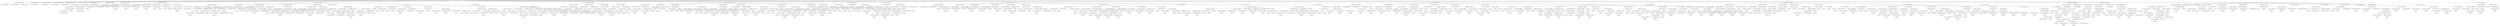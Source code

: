 strict digraph  {
<_ast.alias object at 0xa1a8e7a50>;
<_ast.alias object at 0xa1a8e7b10>;
<_ast.alias object at 0xa1a8e7ad0>;
<_ast.ImportFrom object at 0xa1a8e7a90>;
<_ast.alias object at 0xa1a8e7b90>;
<_ast.ImportFrom object at 0xa16fd4890>;
<_ast.alias object at 0xa1a8e7c10>;
<_ast.ImportFrom object at 0xa1a8e7b50>;
<_ast.alias object at 0xa1a8e7cd0>;
<_ast.ImportFrom object at 0xa1a8e7bd0>;
<_ast.alias object at 0xa1a8e7d50>;
<_ast.ImportFrom object at 0xa1a8e7c90>;
<_ast.alias object at 0xa1a8e7dd0>;
<_ast.ImportFrom object at 0xa1a8e7d10>;
<_ast.alias object at 0xa1a8e7e50>;
<_ast.alias object at 0xa1a8e7e10>;
<_ast.ImportFrom object at 0xa1a8e7d90>;
<_ast.alias object at 0xa1a8e7e90>;
<_ast.Import object at 0xa1a8e7ed0>;
<_ast.Store object at 0x10295c290>;
<_ast.Name object at 0xa1a8e7f50>;
<_ast.Load object at 0x10295c1d0>;
<_ast.Name object at 0xa1a8e7610>;
<_ast.Attribute object at 0xa1a8e7f90>;
Load593766;
<_ast.Num object at 0xa1a8e7090>;
<_ast.Index object at 0xa1a8e7650>;
<_ast.Subscript object at 0xa1a8e7fd0>;
Load5594173;
<_ast.Eq object at 0x102961a90>;
<_ast.Num object at 0xa1a8e7050>;
<_ast.Compare object at 0xa1a8e7f10>;
<_ast.Assign object at 0xa1771cbd0>;
<_ast.Name object at 0xa1cfac610>;
Load8210870;
<_ast.Name object at 0xa1a8e7110>;
Store5294608;
<_ast.Name object at 0xa1a8e7210>;
Load1904552;
<_ast.Assign object at 0xa1a8e7150>;
<_ast.Name object at 0xa1a8e7290>;
Store675642;
<_ast.Name object at 0xa1a8e7250>;
Load3661237;
<_ast.Assign object at 0xa1a8e71d0>;
<_ast.Name object at 0xa1a8e72d0>;
Store9448028;
<_ast.Name object at 0xa1a8e7390>;
Load8444246;
<_ast.Assign object at 0xa1a8e7310>;
<_ast.Name object at 0xa21dea4d0>;
Store8391114;
<_ast.Name object at 0xa16a02a50>;
Load1830696;
<_ast.Assign object at 0xa21dea0d0>;
<_ast.If object at 0xa1cc190d0>;
<_ast.arg object at 0xa1e5fe410>;
<_ast.arg object at 0xa1d381050>;
<_ast.Num object at 0xa1d3818d0>;
<_ast.arguments object at 0xa2b5e0590>;
<_ast.Name object at 0xa18b40190>;
Load6984605;
<_ast.LtE object at 0x102961cd0>;
<_ast.Num object at 0xa18b40150>;
<_ast.Compare object at 0xa16a178d0>;
<_ast.Or object at 0x10295cb50>;
<_ast.Name object at 0xa16a1ff90>;
Load2657663;
<_ast.Num object at 0xa1a8e5a90>;
<_ast.Compare object at 0xa16a18dd0>;
Eq2520292;
<_ast.Name object at 0xa18b76f10>;
Load4982752;
<_ast.Num object at 0xa18b76790>;
<_ast.Compare object at 0xa18b76bd0>;
Eq5478932;
<_ast.BoolOp object at 0xa16a18d50>;
<_ast.Return object at 0xa18b40110>;
<_ast.If object at 0xa18b51390>;
<_ast.Name object at 0xa18b76850>;
Store859;
<_ast.Name object at 0xa16fbe850>;
Load5389864;
<_ast.Sub object at 0x10295cd50>;
<_ast.Num object at 0xa1cac16d0>;
<_ast.BinOp object at 0xa18b6f850>;
<_ast.Assign object at 0xa17fac9d0>;
<_ast.Name object at 0xa169ed650>;
Store6366255;
<_ast.Name object at 0xa169ed690>;
Store2237824;
<_ast.Tuple object at 0xa169ed710>;
Store6979103;
<_ast.Num object at 0xa1ba797d0>;
<_ast.Name object at 0xa16a04090>;
Load4470329;
<_ast.Tuple object at 0xa1b0a5410>;
Load228069;
<_ast.Assign object at 0xa16a18d90>;
<_ast.Not object at 0x1029617d0>;
<_ast.Name object at 0xa1a8cce50>;
Load6176909;
<_ast.BitAnd object at 0x102961510>;
<_ast.Num object at 0xa1a8ccf10>;
<_ast.BinOp object at 0xa1a8ccf50>;
<_ast.UnaryOp object at 0xa1a8cced0>;
<_ast.Name object at 0xa1a8cce90>;
Store5417952;
<_ast.Name object at 0xa1a8ccd50>;
Store4452332;
<_ast.Tuple object at 0xa1a8ccdd0>;
Store50298;
<_ast.Name object at 0xa1a8ccd90>;
Load2253289;
<_ast.Add object at 0x10295cc90>;
<_ast.Num object at 0xa1a8ccc50>;
<_ast.BinOp object at 0xa1a8cccd0>;
<_ast.Name object at 0xa1a8ccbd0>;
Load9142663;
<_ast.RShift object at 0x1029612d0>;
<_ast.Num object at 0xa1a8ccc90>;
<_ast.BinOp object at 0xa1a8ccd10>;
<_ast.Tuple object at 0xa1a8cce10>;
Load4094804;
<_ast.Assign object at 0xa1e5cea10>;
<_ast.While object at 0xa21dcc4d0>;
<_ast.And object at 0x10295ca90>;
<_ast.Num object at 0xa1a8cca50>;
<_ast.Pow object at 0x102961150>;
<_ast.Name object at 0xa1a8ccb10>;
Load2045363;
<_ast.BinOp object at 0xa1a8ccb90>;
<_ast.Mult object at 0x10295ce10>;
<_ast.Name object at 0xa1a8cc9d0>;
Load8082954;
<_ast.BinOp object at 0xa1a8ccad0>;
<_ast.Name object at 0xa1a8cca90>;
Load5628923;
<_ast.Compare object at 0xa1a8ccc10>;
Eq6518182;
<_ast.Name object at 0xa1a8cca10>;
Load4074196;
<_ast.Num object at 0xa1a8cc8d0>;
<_ast.BinOp object at 0xa1a8cc950>;
BitAnd3106295;
<_ast.BoolOp object at 0xa1a8ccb50>;
<_ast.Assert object at 0xa17ee6450>;
<_ast.Name object at 0xa16eed3d0>;
Store1731980;
<_ast.Name object at 0xa1a8cc990>;
Load370662;
<_ast.Name object at 0xa1a8cc850>;
Load1990715;
<_ast.Call object at 0xa18b5c310>;
<_ast.Name object at 0xa1a8cc7d0>;
Store5889775;
<_ast.Name object at 0xa1a8cc710>;
Load274266;
<_ast.Num object at 0xa1a8cc810>;
<_ast.Name object at 0xa1a8cc690>;
Load4084441;
<_ast.Call object at 0xa1a8cc890>;
<_ast.Assign object at 0xa1a8cc910>;
<_ast.Name object at 0xa1a8cc610>;
Store5212440;
<_ast.Name object at 0xa1a8cc590>;
Load1043205;
<_ast.Name object at 0xa1a8cc650>;
Load6402864;
<_ast.Name object at 0xa1a8cc510>;
Load570517;
<_ast.Name object at 0xa1a8cc5d0>;
Load7072657;
<_ast.Call object at 0xa1a8cc6d0>;
<_ast.Assign object at 0xa1a8cc790>;
<_ast.Name object at 0xa1a8cc410>;
Load5350844;
<_ast.In object at 0x1029690d0>;
<_ast.Num object at 0xa1a8cc350>;
<_ast.Name object at 0xa1a8cc450>;
Load3364521;
<_ast.Tuple object at 0xa1a8cc4d0>;
Load4484362;
<_ast.Compare object at 0xa1a8cc550>;
<_ast.Continue object at 0xa1a8cc2d0>;
<_ast.If object at 0xa1a8cc490>;
<_ast.Name object at 0xa1a8cc250>;
Store9113346;
<_ast.Name object at 0xa1a8cc1d0>;
Load6219077;
<_ast.Name object at 0xa1a8cc150>;
Load7772501;
<_ast.Num object at 0xa1a8cc210>;
<_ast.BinOp object at 0xa1a8cc290>;
Sub8214557;
<_ast.Call object at 0xa1a8cc310>;
<_ast.Name object at 0xa1a8cc190>;
Store6281548;
<_ast.Name object at 0xa1a8cc750>;
Load8721643;
<_ast.Num object at 0xa1a8cc090>;
<_ast.BinOp object at 0xa1a8cc110>;
Pow6682238;
<_ast.Mod object at 0x102961090>;
<_ast.Name object at 0xa1a8cc390>;
Load7524900;
<_ast.BinOp object at 0xa1a8cc050>;
<_ast.Assign object at 0xa1a8cc0d0>;
<_ast.Name object at 0xa1a8e3410>;
Load2706325;
<_ast.Num object at 0xa1a8e3350>;
<_ast.Compare object at 0xa1a8e32d0>;
Eq8759328;
<_ast.NameConstant object at 0xa1a8e33d0>;
<_ast.Return object at 0xa1a8e3490>;
<_ast.If object at 0xa1a8e3390>;
<_ast.Name object at 0xa1a8e3510>;
Load4533955;
<_ast.Name object at 0xa1a8e3450>;
Load5175379;
<_ast.Compare object at 0xa1d359490>;
Eq3645756;
<_ast.Break object at 0xa1a8e3590>;
<_ast.If object at 0xa18b4e6d0>;
<_ast.NameConstant object at 0xa1a8e3610>;
<_ast.Return object at 0xa1a8e34d0>;
<_ast.For object at 0xa1a8cc3d0>;
<_ast.For object at 0xa17ee67d0>;
<_ast.NameConstant object at 0xa1a8e3690>;
<_ast.Return object at 0xa1a8e3550>;
<_ast.FunctionDef object at 0xa16a029d0>;
<_ast.arg object at 0xa1a8e3710>;
<_ast.Num object at 0xa1a8e3790>;
<_ast.Num object at 0xa1a8e36d0>;
<_ast.BinOp object at 0xa1a8e3650>;
Pow4994415;
<_ast.arguments object at 0xa1a8e35d0>;
<_ast.Name object at 0xa1a8e3750>;
Store2412840;
<_ast.Num object at 0xa1a8e3890>;
<_ast.Assign object at 0xa1a8e3810>;
<_ast.Name object at 0xa1a8e3990>;
Load9261923;
<_ast.Name object at 0xa1a8e38d0>;
Load2376347;
<_ast.Call object at 0xa1a8e3850>;
<_ast.UnaryOp object at 0xa1a8e3910>;
Not3048883;
<_ast.Name object at 0xa1a8e3950>;
Store7096319;
<_ast.Name object at 0xa1a8e39d0>;
Load4942364;
<_ast.Name object at 0xa1a8e3b50>;
Load6042571;
<_ast.Call object at 0xa1a8e3a90>;
<_ast.Assign object at 0xa1a8e3a10>;
<_ast.While object at 0xa1a8e37d0>;
<_ast.Name object at 0xa1a8e3290>;
Load6279446;
<_ast.Return object at 0xa1a8e3a50>;
<_ast.FunctionDef object at 0xa19ed91d0>;
<_ast.arg object at 0xa1a8e3150>;
<_ast.arg object at 0xa1a8e3190>;
<_ast.arguments object at 0xa1a8e3210>;
<_ast.Str object at 0xa1a8e3050>;
<_ast.Expr object at 0xa1a8e3110>;
<_ast.Name object at 0xa1a8e3b90>;
Store7389006;
<_ast.Name object at 0xa1a8e3bd0>;
Store3301316;
<_ast.Tuple object at 0xa1a8e3090>;
Store422354;
<_ast.Num object at 0xa1a8e3c50>;
<_ast.Num object at 0xa1a8e3c90>;
<_ast.Tuple object at 0xa1a8e3c10>;
Load2654238;
<_ast.Assign object at 0xa18b76a50>;
<_ast.Name object at 0xa1a8e3d50>;
Store287713;
<_ast.Name object at 0xa1a8e3d90>;
Store8224625;
<_ast.Tuple object at 0xa1a8e3d10>;
Store8107204;
<_ast.Name object at 0xa1a8e3e10>;
Load5577794;
<_ast.Name object at 0xa1a8e3e50>;
Load2119493;
<_ast.Tuple object at 0xa1a8e3dd0>;
Load1800101;
<_ast.Assign object at 0xa1a8e3cd0>;
<_ast.Name object at 0xa1a8e3ed0>;
Load7882699;
<_ast.Name object at 0xa1a8e3f90>;
Store2171062;
<_ast.Name object at 0xa1a8e3fd0>;
Store4615675;
<_ast.Name object at 0xa1a8d1050>;
Store4925876;
<_ast.Tuple object at 0xa1a8e3f50>;
Store1770004;
<_ast.Name object at 0xa1a8d10d0>;
Load8811275;
<_ast.Name object at 0xa1a8d1150>;
Load8785309;
<_ast.FloorDiv object at 0x1029615d0>;
<_ast.Name object at 0xa1a8d1190>;
Load9557032;
<_ast.BinOp object at 0xa1a8d1110>;
<_ast.Name object at 0xa1a8d1210>;
Load4751562;
<_ast.Name object at 0xa1a8d1250>;
Load4419152;
<_ast.BinOp object at 0xa1a8d11d0>;
Mod1340274;
<_ast.Tuple object at 0xa1a8d1090>;
Load2845631;
<_ast.Assign object at 0xa1a8e3f10>;
<_ast.Name object at 0xa1a8d1310>;
Store7296606;
<_ast.Name object at 0xa1a8d1350>;
Store768132;
<_ast.Tuple object at 0xa1a8d12d0>;
Store7187819;
<_ast.Name object at 0xa1a8d1410>;
Load5264727;
<_ast.Name object at 0xa1a8d1490>;
Load3612578;
<_ast.Name object at 0xa1a8d14d0>;
Load3539571;
<_ast.BinOp object at 0xa1a8d1450>;
Mult3181965;
<_ast.BinOp object at 0xa1a8d13d0>;
Sub1401249;
<_ast.Name object at 0xa1a8d1510>;
Load7165377;
<_ast.Tuple object at 0xa1a8d1390>;
Load8669362;
<_ast.Assign object at 0xa1a8d1290>;
<_ast.While object at 0xa1a8e3e90>;
<_ast.Name object at 0xa1a8d1590>;
Store2604508;
<_ast.Num object at 0xa1a8d1650>;
<_ast.Name object at 0xa1a8d16d0>;
Load5801281;
<_ast.Name object at 0xa1a8d1710>;
Load1584867;
<_ast.BinOp object at 0xa1a8d1690>;
Mult4152384;
<_ast.BinOp object at 0xa1a8d1610>;
Sub1265112;
<_ast.Name object at 0xa1a8d1750>;
Load6833886;
<_ast.BinOp object at 0xa1a8d15d0>;
FloorDiv1335759;
<_ast.Assign object at 0xa1a8d1550>;
<_ast.Name object at 0xa1a8d1810>;
Load2562010;
<_ast.Lt object at 0x102961c10>;
<_ast.Num object at 0xa1a8d1850>;
<_ast.Compare object at 0xa1a8d17d0>;
<_ast.Name object at 0xa1a8d18d0>;
Store2216459;
<_ast.Name object at 0xa1a8d1910>;
Load3300030;
<_ast.AugAssign object at 0xa1a8d1890>;
Add1147;
<_ast.If object at 0xa1a8d1790>;
<_ast.Num object at 0xa1a8d1a10>;
<_ast.Name object at 0xa1a8d1a50>;
Load9028418;
<_ast.Name object at 0xa1a8d1a90>;
Load7966628;
<_ast.Compare object at 0xa1a8d19d0>;
LtE4798269;
Lt4633273;
<_ast.Name object at 0xa1a8d1b90>;
Load615261;
<_ast.Name object at 0xa1a8d1bd0>;
Load8606151;
<_ast.BinOp object at 0xa1a8d1b50>;
Mult6977634;
<_ast.Name object at 0xa1a8d1c10>;
Load1781447;
<_ast.BinOp object at 0xa1a8d1b10>;
Mod4658336;
<_ast.Num object at 0xa1a8d1c50>;
<_ast.Compare object at 0xa1a8d1ad0>;
Eq3724711;
<_ast.BoolOp object at 0xa1a8d1990>;
And9121971;
<_ast.Assert object at 0xa1a8d1950>;
<_ast.Name object at 0xa1a8d1cd0>;
Load3963867;
<_ast.Return object at 0xa1a8d1c90>;
<_ast.FunctionDef object at 0xa1a8e31d0>;
<_ast.Name object at 0xa1a8d1d50>;
Store6540112;
<_ast.Name object at 0xa1a8d1dd0>;
Load4557964;
<_ast.Str object at 0xa1a8d1e10>;
<_ast.Str object at 0xa1a8d1e50>;
<_ast.Call object at 0xa1a8d1d90>;
<_ast.Assign object at 0xa1a8d1d10>;
<_ast.Name object at 0xa1a8d1ed0>;
Store2070252;
<_ast.Name object at 0xa1a8d1f50>;
Load7724224;
<_ast.Str object at 0xa1a8d1f90>;
<_ast.Str object at 0xa1a8d1fd0>;
<_ast.Call object at 0xa1a8d1f10>;
<_ast.Assign object at 0xa1a8d1e90>;
<_ast.arg object at 0xa1a8da0d0>;
<_ast.arg object at 0xa1a8da110>;
<_ast.NameConstant object at 0xa1a8da150>;
<_ast.arguments object at 0xa1a8da090>;
<_ast.Str object at 0xa1a8da1d0>;
<_ast.Expr object at 0xa1a8da190>;
<_ast.Name object at 0xa1a8da250>;
Store890528;
<_ast.Name object at 0xa1a8da2d0>;
Load2354966;
<_ast.Name object at 0xa1a8da310>;
Load6495527;
<_ast.Call object at 0xa1a8da290>;
<_ast.Assign object at 0xa1a8da210>;
<_ast.Name object at 0xa1a8da390>;
Store6329191;
<_ast.Name object at 0xa1a8da410>;
Load2690030;
<_ast.Name object at 0xa1a8da450>;
Load9472407;
<_ast.Call object at 0xa1a8da3d0>;
<_ast.Assign object at 0xa1a8da350>;
<_ast.Name object at 0xa1a8da4d0>;
Store7883697;
<_ast.Name object at 0xa1a8da550>;
Load8969470;
<_ast.Name object at 0xa1a8da590>;
Load9199077;
<_ast.BinOp object at 0xa1a8da510>;
Mult4865021;
<_ast.Assign object at 0xa1a8da490>;
<_ast.Name object at 0xa1a8da610>;
Store4610660;
<_ast.Name object at 0xa1a8da6d0>;
Load4888066;
<_ast.Num object at 0xa1a8da710>;
<_ast.BinOp object at 0xa1a8da690>;
Sub453891;
<_ast.Name object at 0xa1a8da790>;
Load3824929;
<_ast.Num object at 0xa1a8da7d0>;
<_ast.BinOp object at 0xa1a8da750>;
Sub4158819;
<_ast.BinOp object at 0xa1a8da650>;
Mult1078689;
<_ast.Assign object at 0xa1a8da5d0>;
<_ast.Name object at 0xa1a8da890>;
Load2904259;
<_ast.Is object at 0x102961f10>;
<_ast.NameConstant object at 0xa1a8da8d0>;
<_ast.Compare object at 0xa1a8da850>;
<_ast.Name object at 0xa1a8da950>;
Store9464973;
<_ast.NameConstant object at 0xa1a8da990>;
<_ast.Assign object at 0xa1a8da910>;
<_ast.NameConstant object at 0xa1a8daa10>;
<_ast.Name object at 0xa1a8daa90>;
Store7397347;
<_ast.Name object at 0xa1a8dab10>;
Load5690951;
<_ast.Name object at 0xa1a8dab50>;
Load5134289;
<_ast.Call object at 0xa1a8daad0>;
<_ast.Assign object at 0xa1a8daa50>;
<_ast.Name object at 0xa1a8dac50>;
Load7992338;
<_ast.Name object at 0xa1a8dac90>;
Load4622219;
<_ast.Name object at 0xa1a8dacd0>;
Load3577737;
<_ast.Call object at 0xa1a8dac10>;
<_ast.Num object at 0xa1a8dad10>;
<_ast.Compare object at 0xa1a8dabd0>;
Eq4095685;
<_ast.Break object at 0xa1a8dad50>;
<_ast.If object at 0xa1a8dab90>;
<_ast.While object at 0xa1a8da9d0>;
<_ast.Name object at 0xa1a8dadd0>;
Store144129;
<_ast.Name object at 0xa1a8dae50>;
Load5103935;
<_ast.Name object at 0xa1a8dae90>;
Load3524211;
<_ast.Name object at 0xa1a8daed0>;
Load3612124;
<_ast.Call object at 0xa1a8dae10>;
<_ast.Assign object at 0xa1a8dad90>;
<_ast.Name object at 0xa1a8daf50>;
Store3882612;
<_ast.Name object at 0xa1a8dafd0>;
Load4776450;
<_ast.Name object at 0xa1a8b1050>;
Load602140;
<_ast.Name object at 0xa1a8b1090>;
Load3436991;
<_ast.Call object at 0xa1a8daf90>;
<_ast.Assign object at 0xa1a8daf10>;
<_ast.If object at 0xa1a8da810>;
<_ast.Name object at 0xa1a8b11d0>;
Load5518063;
<_ast.Name object at 0xa1a8b1210>;
Load8311581;
<_ast.BinOp object at 0xa1a8b1190>;
Mult8857199;
<_ast.Name object at 0xa1a8b1250>;
Load8047991;
<_ast.BinOp object at 0xa1a8b1150>;
Mod5943766;
<_ast.Name object at 0xa1a8b12d0>;
Load6149231;
<_ast.Name object at 0xa1a8b1310>;
Load1757777;
<_ast.Name object at 0xa1a8b1350>;
Load9810217;
<_ast.Call object at 0xa1a8b1290>;
<_ast.Name object at 0xa1a8b13d0>;
Load8097351;
<_ast.Name object at 0xa1a8b1410>;
Load7014506;
<_ast.Name object at 0xa1a8b1450>;
Load8348917;
<_ast.Call object at 0xa1a8b1390>;
<_ast.Num object at 0xa1a8b1490>;
<_ast.Compare object at 0xa1a8b1110>;
Eq2594853;
Eq5205511;
Eq3503886;
<_ast.Assert object at 0xa1a8b10d0>;
<_ast.Name object at 0xa1a8b1590>;
Load9559523;
<_ast.Name object at 0xa1a8e7190>;
Load7164261;
<_ast.Num object at 0xa1a8b15d0>;
<_ast.Name object at 0xa1a8b1610>;
Load3485735;
<_ast.Name object at 0xa1a8b1650>;
Load2729514;
<_ast.Call object at 0xa1a8e7350>;
<_ast.Name object at 0xa1a8b1690>;
Load5615215;
<_ast.Name object at 0xa1a8b16d0>;
Load8519566;
<_ast.Call object at 0xa1a8b1550>;
<_ast.Num object at 0xa1a8b1710>;
<_ast.Compare object at 0xa1a8b1510>;
Eq344922;
<_ast.Assert object at 0xa1a8b14d0>;
<_ast.Name object at 0xa1a8b17d0>;
Load2755217;
<_ast.Name object at 0xa1a8b1850>;
Load8533467;
<_ast.Name object at 0xa1a8b1890>;
Load4443799;
<_ast.Name object at 0xa1a8b18d0>;
Load4505724;
<_ast.Call object at 0xa1a8b1810>;
<_ast.Name object at 0xa1a8b1950>;
Load828994;
<_ast.Name object at 0xa1a8b1990>;
Load9274520;
<_ast.Name object at 0xa1a8b19d0>;
Load9319292;
<_ast.Call object at 0xa1a8b1910>;
<_ast.Call object at 0xa1a8b1790>;
<_ast.Return object at 0xa1a8b1750>;
<_ast.FunctionDef object at 0xa1a8da050>;
<_ast.arg object at 0xa1a8b1a90>;
<_ast.arg object at 0xa1a8b1ad0>;
<_ast.arg object at 0xa1a8b1b10>;
<_ast.NameConstant object at 0xa1a8b1b50>;
<_ast.arguments object at 0xa1a8b1a50>;
<_ast.Name object at 0xa1a8b1c10>;
Store2333151;
<_ast.Name object at 0xa1a8b1c90>;
Load9560192;
<_ast.Name object at 0xa1a8b1d10>;
Load9755678;
<_ast.Name object at 0xa1a8b1d90>;
Load7101189;
<_ast.Attribute object at 0xa1a8b1d50>;
Load5159599;
<_ast.Num object at 0xa1a8b1dd0>;
<_ast.Call object at 0xa1a8b1cd0>;
<_ast.Call object at 0xa1a8b1c50>;
<_ast.Assign object at 0xa1a8b1bd0>;
<_ast.Name object at 0xa1a8b1e50>;
Store1348709;
<_ast.Name object at 0xa1a8b1ed0>;
Load2960476;
<_ast.Num object at 0xa1a8b1f10>;
<_ast.BinOp object at 0xa1a8b1e90>;
Add3980965;
<_ast.Assign object at 0xa1a8b1e10>;
<_ast.Name object at 0xa1a8b1f90>;
Store1849826;
<_ast.Str object at 0xa1a8db050>;
<_ast.Name object at 0xa1a8db110>;
Load5592168;
<_ast.Num object at 0xa1a8db150>;
<_ast.BinOp object at 0xa1a8db0d0>;
Mult4004737;
<_ast.Tuple object at 0xa1a8db090>;
Load5860265;
<_ast.BinOp object at 0xa1a8b1fd0>;
Mod284442;
<_ast.Assign object at 0xa1a8b1f50>;
<_ast.Name object at 0xa1a8db1d0>;
Store7418184;
<_ast.Name object at 0xa1a8db290>;
Load8863456;
<_ast.Name object at 0xa1a8db2d0>;
Load6121719;
<_ast.Name object at 0xa1a8db310>;
Load1556520;
<_ast.Call object at 0xa1a8db250>;
<_ast.Name object at 0xa1a8db350>;
Load5308103;
<_ast.Name object at 0xa1a8db410>;
Load6621203;
<_ast.Attribute object at 0xa1a8db3d0>;
Load6652452;
<_ast.Str object at 0xa1a8db450>;
<_ast.Call object at 0xa1a8db390>;
<_ast.IfExp object at 0xa1a8db210>;
<_ast.Assign object at 0xa1a8db190>;
<_ast.Name object at 0xa1a8db4d0>;
Store4210210;
<_ast.List object at 0xa1a8db510>;
Load1510347;
<_ast.Assign object at 0xa1a8db490>;
<_ast.Name object at 0xa1a8db590>;
Store8601866;
<_ast.Name object at 0xa1a8db610>;
Load605896;
<_ast.Num object at 0xa1a8db650>;
<_ast.Name object at 0xa1a8db6d0>;
Load8999284;
<_ast.Name object at 0xa1a8db710>;
Load9143716;
<_ast.Call object at 0xa1a8db690>;
<_ast.Name object at 0xa1a8db750>;
Load8737936;
<_ast.Call object at 0xa1a8db5d0>;
<_ast.Name object at 0xa1a8db810>;
Store2759423;
<_ast.Name object at 0xa1a8db890>;
Load4143428;
<_ast.Name object at 0xa1a8db910>;
Load3069023;
<_ast.Name object at 0xa1a8db990>;
Load5827677;
<_ast.Name object at 0xa1a8db9d0>;
Load6628594;
<_ast.BinOp object at 0xa1a8db950>;
Add7308155;
<_ast.Slice object at 0xa1a8db8d0>;
<_ast.Subscript object at 0xa1a8db850>;
Load529172;
<_ast.Assign object at 0xa1a8db7d0>;
<_ast.Name object at 0xa1a8dba50>;
Store9967859;
<_ast.Bytes object at 0xa1a8dbad0>;
<_ast.Name object at 0xa1a8dbb50>;
Load207295;
<_ast.Name object at 0xa1a8dbbd0>;
Load1116767;
<_ast.Name object at 0xa1a8dbc10>;
Load3661126;
<_ast.Call object at 0xa1a8dbb90>;
<_ast.BinOp object at 0xa1a8dbb10>;
Sub5701938;
<_ast.BinOp object at 0xa1a8dba90>;
Mult6184996;
<_ast.AugAssign object at 0xa1a8dba10>;
Add6839500;
<_ast.Name object at 0xa1a8dbc90>;
Store349381;
<_ast.Name object at 0xa1a8dbd10>;
Load6761984;
<_ast.Name object at 0xa1a8dbd90>;
Load5910233;
<_ast.Name object at 0xa1a8dbdd0>;
Load9426594;
<_ast.Call object at 0xa1a8dbd50>;
<_ast.Num object at 0xa1a8dbe10>;
<_ast.Call object at 0xa1a8dbcd0>;
<_ast.Assign object at 0xa1a8dbc50>;
<_ast.Name object at 0xa1a8dbe90>;
Store3327404;
<_ast.Name object at 0xa1a8dbf10>;
Load6868581;
<_ast.Name object at 0xa1a8dbf50>;
Load4382510;
<_ast.Name object at 0xa1a8dbfd0>;
Load1997657;
<_ast.Starred object at 0xa1a8dbf90>;
Load9022401;
<_ast.Call object at 0xa1a8dbed0>;
<_ast.Assign object at 0xa1a8dbe50>;
<_ast.Name object at 0xa1a8b9090>;
Store4745131;
<_ast.Name object at 0xa1a8b9110>;
Load4472845;
<_ast.Name object at 0xa1a8b9210>;
Load4539879;
<_ast.Name object at 0xa1a8b9250>;
Load8929493;
<_ast.BinOp object at 0xa1a8b91d0>;
Mod8834535;
<_ast.Attribute object at 0xa1a8b9190>;
Load8317102;
<_ast.Call object at 0xa1a8b9150>;
<_ast.Call object at 0xa1a8b90d0>;
<_ast.Assign object at 0xa1a8b9050>;
<_ast.Name object at 0xa1a8b92d0>;
Load4321291;
<_ast.Name object at 0xa1a8b9390>;
Load9633763;
<_ast.Str object at 0xa1a8b93d0>;
<_ast.Name object at 0xa1a8b9410>;
Load48596;
<_ast.Name object at 0xa1a8b9450>;
Load699896;
<_ast.Name object at 0xa1a8b9490>;
Load5554562;
<_ast.Name object at 0xa1a8b94d0>;
Load1904023;
<_ast.Name object at 0xa1a8b9510>;
Load5608959;
<_ast.Call object at 0xa1a8b9350>;
<_ast.Expr object at 0xa1a8b9310>;
<_ast.If object at 0xa1a8b9290>;
<_ast.Name object at 0xa1a8b9610>;
Load7305030;
<_ast.Attribute object at 0xa1a8b95d0>;
Load2954956;
<_ast.Name object at 0xa1a8b9650>;
Load7272959;
<_ast.Call object at 0xa1a8b9590>;
<_ast.Expr object at 0xa1a8b9550>;
<_ast.For object at 0xa1a8db550>;
<_ast.Bytes object at 0xa1a8b9750>;
<_ast.Attribute object at 0xa1a8b9710>;
Load9038616;
<_ast.Name object at 0xa1a8b9790>;
Load9349821;
<_ast.Call object at 0xa1a8b96d0>;
<_ast.Return object at 0xa1a8b9690>;
<_ast.FunctionDef object at 0xa1a8b1a10>;
<_ast.arg object at 0xa1a8b9850>;
<_ast.arg object at 0xa1a8b9890>;
<_ast.arg object at 0xa1a8b98d0>;
<_ast.NameConstant object at 0xa1a8b9910>;
<_ast.arguments object at 0xa1a8b9810>;
<_ast.Name object at 0xa1a8b9990>;
Store6268021;
<_ast.Name object at 0xa1a8b9a10>;
Load5577408;
<_ast.Name object at 0xa1a8b9a90>;
Load436807;
<_ast.Name object at 0xa1a8b9b10>;
Load1644241;
<_ast.Attribute object at 0xa1a8b9ad0>;
Load9097790;
<_ast.Num object at 0xa1a8b9b50>;
<_ast.Call object at 0xa1a8b9a50>;
<_ast.Call object at 0xa1a8b99d0>;
<_ast.Assign object at 0xa1a8b9950>;
<_ast.Name object at 0xa1a8b9bd0>;
Store7146081;
<_ast.Name object at 0xa1a8b9c50>;
Load6039366;
<_ast.Num object at 0xa1a8b9c90>;
<_ast.BinOp object at 0xa1a8b9c10>;
Add2677749;
<_ast.Assign object at 0xa1a8b9b90>;
<_ast.Name object at 0xa1a8b9d10>;
Store2317406;
<_ast.Str object at 0xa1a8b9d90>;
<_ast.Name object at 0xa1a8b9e50>;
Load7994676;
<_ast.Num object at 0xa1a8b9e90>;
<_ast.BinOp object at 0xa1a8b9e10>;
Mult7466680;
<_ast.Tuple object at 0xa1a8b9dd0>;
Load5587404;
<_ast.BinOp object at 0xa1a8b9d50>;
Mod1976173;
<_ast.Assign object at 0xa1a8b9cd0>;
<_ast.Name object at 0xa1a8b9f10>;
Store4929108;
<_ast.List object at 0xa1a8b9f50>;
Load1690070;
<_ast.Assign object at 0xa1a8b9ed0>;
<_ast.Name object at 0xa1a8b9fd0>;
Store6852155;
<_ast.Name object at 0xa1a8d3090>;
Load6930578;
<_ast.Num object at 0xa1a8d30d0>;
<_ast.Name object at 0xa1a8d3150>;
Load2392735;
<_ast.Name object at 0xa1a8d3190>;
Load2207259;
<_ast.Call object at 0xa1a8d3110>;
<_ast.Name object at 0xa1a8d31d0>;
Load8309316;
<_ast.Call object at 0xa1a8d3050>;
<_ast.Name object at 0xa1a8d3250>;
Store5564622;
<_ast.Name object at 0xa1a8d32d0>;
Load6507276;
<_ast.Name object at 0xa1a8d3350>;
Load7373761;
<_ast.Name object at 0xa1a8d33d0>;
Load2726620;
<_ast.Name object at 0xa1a8d3410>;
Load6713386;
<_ast.BinOp object at 0xa1a8d3390>;
Add7529544;
<_ast.Slice object at 0xa1a8d3310>;
<_ast.Subscript object at 0xa1a8d3290>;
Load1271916;
<_ast.Assign object at 0xa1a8d3210>;
<_ast.Name object at 0xa1a8d3490>;
Store7471214;
<_ast.Name object at 0xa1a8d3510>;
Load6426539;
<_ast.Name object at 0xa1a8d3590>;
Load4735935;
<_ast.Name object at 0xa1a8d35d0>;
Load249857;
<_ast.Call object at 0xa1a8d3550>;
<_ast.Num object at 0xa1a8d3610>;
<_ast.Call object at 0xa1a8d34d0>;
<_ast.Assign object at 0xa1a8d3450>;
<_ast.Name object at 0xa1a8d3690>;
Store3076954;
<_ast.Name object at 0xa1a8d3710>;
Load4039520;
<_ast.Name object at 0xa1a8d3750>;
Load5719634;
<_ast.Name object at 0xa1a8d37d0>;
Load9762490;
<_ast.Starred object at 0xa1a8d3790>;
Load8899411;
<_ast.Call object at 0xa1a8d36d0>;
<_ast.Assign object at 0xa1a8d3650>;
<_ast.Name object at 0xa1a8d3850>;
Store7182029;
<_ast.Name object at 0xa1a8d38d0>;
Load6425292;
<_ast.Name object at 0xa1a8d39d0>;
Load7509929;
<_ast.Name object at 0xa1a8d3a10>;
Load775335;
<_ast.BinOp object at 0xa1a8d3990>;
Mod4274020;
<_ast.Attribute object at 0xa1a8d3950>;
Load2448032;
<_ast.Call object at 0xa1a8d3910>;
<_ast.Call object at 0xa1a8d3890>;
<_ast.Assign object at 0xa1a8d3810>;
<_ast.Name object at 0xa1a8d3a90>;
Load5135187;
<_ast.Name object at 0xa1a8d3b50>;
Load9707046;
<_ast.Str object at 0xa1a8d3b90>;
<_ast.Name object at 0xa1a8d3bd0>;
Load931660;
<_ast.Name object at 0xa1a8d3c10>;
Load2054639;
<_ast.Name object at 0xa1a8d3c50>;
Load4389771;
<_ast.Name object at 0xa1a8d3c90>;
Load5331885;
<_ast.Name object at 0xa1a8d3cd0>;
Load1508563;
<_ast.Call object at 0xa1a8d3b10>;
<_ast.Expr object at 0xa1a8d3ad0>;
<_ast.If object at 0xa1a8d3a50>;
<_ast.Name object at 0xa1a8d3dd0>;
Load8345679;
<_ast.Attribute object at 0xa1a8d3d90>;
Load4158514;
<_ast.Name object at 0xa1a8d3e10>;
Load4654854;
<_ast.Call object at 0xa1a8d3d50>;
<_ast.Expr object at 0xa1a8d3d10>;
<_ast.For object at 0xa1a8b9f90>;
<_ast.Bytes object at 0xa1a8bd050>;
<_ast.Attribute object at 0xa1a8d3fd0>;
Load3333741;
<_ast.Name object at 0xa1a8bd090>;
Load1565708;
<_ast.Call object at 0xa1a8d3f90>;
<_ast.Attribute object at 0xa1a8d3f50>;
Load2866993;
<_ast.Bytes object at 0xa1a8bd0d0>;
<_ast.Call object at 0xa1a8d3f10>;
<_ast.Attribute object at 0xa1a8d3ed0>;
Load9429097;
<_ast.Str object at 0xa1a8bd110>;
<_ast.Call object at 0xa1a8d3e90>;
<_ast.Return object at 0xa1a8d3e50>;
<_ast.FunctionDef object at 0xa1a8b97d0>;
<_ast.arg object at 0xa1a8bd1d0>;
<_ast.arguments object at 0xa1a8bd190>;
<_ast.Str object at 0xa1a8bd250>;
<_ast.Expr object at 0xa1a8bd210>;
<_ast.Str object at 0xa1a8bd350>;
<_ast.Attribute object at 0xa1a8bd310>;
Load8605230;
<_ast.Str object at 0xa1a8bd450>;
<_ast.Name object at 0xa1a8bd550>;
Load3147732;
<_ast.Name object at 0xa1a8bd5d0>;
Load3700964;
<_ast.Name object at 0xa1a8bd610>;
Load8652371;
<_ast.Num object at 0xa1a8bd650>;
<_ast.Call object at 0xa1a8bd590>;
<_ast.Call object at 0xa1a8bd510>;
<_ast.Num object at 0xa1a8bd690>;
<_ast.BinOp object at 0xa1a8bd4d0>;
Add4459163;
<_ast.Num object at 0xa1a8bd6d0>;
<_ast.BinOp object at 0xa1a8bd490>;
Mult1572737;
<_ast.BinOp object at 0xa1a8bd410>;
Mod3000785;
<_ast.Name object at 0xa1a8bd710>;
Load5852165;
<_ast.BinOp object at 0xa1a8bd3d0>;
Mod4518942;
<_ast.Name object at 0xa1a8bd790>;
Store1192326;
<_ast.Name object at 0xa1a8bd7d0>;
Load8007895;
<_ast.comprehension object at 0xa1a8bd750>;
<_ast.GeneratorExp object at 0xa1a8bd390>;
<_ast.Call object at 0xa1a8bd2d0>;
<_ast.Return object at 0xa1a8bd290>;
<_ast.FunctionDef object at 0xa1a8bd150>;
<_ast.arg object at 0xa1a8bd850>;
<_ast.arguments object at 0xa1a8bd810>;
<_ast.Str object at 0xa1a8bd8d0>;
<_ast.Expr object at 0xa1a8bd890>;
<_ast.Name object at 0xa1a8bd990>;
Load2681036;
<_ast.Name object at 0xa1a8bda90>;
Load4712527;
<_ast.Name object at 0xa1a8bdad0>;
Load8254890;
<_ast.Num object at 0xa1a8bdb10>;
<_ast.Call object at 0xa1a8bda50>;
<_ast.Name object at 0xa1a8bdb90>;
Store8671123;
<_ast.Name object at 0xa1a8bdc50>;
Load3952673;
<_ast.Attribute object at 0xa1a8bdc10>;
Load1719843;
<_ast.Str object at 0xa1a8bdc90>;
<_ast.Call object at 0xa1a8bdbd0>;
<_ast.comprehension object at 0xa1a8bdb50>;
<_ast.GeneratorExp object at 0xa1a8bda10>;
<_ast.Starred object at 0xa1a8bd9d0>;
Load6037909;
<_ast.Call object at 0xa1a8bd950>;
<_ast.Return object at 0xa1a8bd910>;
<_ast.FunctionDef object at 0xa1a8cd350>;
<_ast.arguments object at 0xa1a8bdd10>;
<_ast.alias object at 0xa1a8bdd90>;
<_ast.Import object at 0xa1a8bdd50>;
<_ast.Name object at 0xa1a8bde50>;
Load5192323;
<_ast.Name object at 0xa1a8bdf10>;
Load2219396;
<_ast.Attribute object at 0xa1a8bded0>;
Load3843114;
<_ast.Call object at 0xa1a8bde90>;
<_ast.Call object at 0xa1a8bde10>;
<_ast.Expr object at 0xa1a8bddd0>;
<_ast.Name object at 0xa1a8bdfd0>;
Store9704375;
<_ast.Name object at 0xa1a8e6050>;
Store3450064;
<_ast.Tuple object at 0xa1a8bdf90>;
Store2626225;
<_ast.Name object at 0xa1a8e60d0>;
Load8929838;
<_ast.Num object at 0xa1a8e6150>;
<_ast.Num object at 0xa1a8e6190>;
<_ast.BinOp object at 0xa1a8e6110>;
Pow2136392;
<_ast.Call object at 0xa1a8e6090>;
<_ast.Assign object at 0xa1a8bdf50>;
<_ast.Name object at 0xa1a8e6210>;
Store1379046;
<_ast.Str object at 0xa1a8e6250>;
<_ast.Assign object at 0xa1a8e61d0>;
<_ast.Name object at 0xa1a8e62d0>;
Store7225126;
<_ast.Name object at 0xa1a8e6350>;
Load7626280;
<_ast.Name object at 0xa1a8e6390>;
Load138772;
<_ast.Name object at 0xa1a8e63d0>;
Load737156;
<_ast.NameConstant object at 0xa1a8e6410>;
<_ast.Call object at 0xa1a8e6310>;
<_ast.Assign object at 0xa1a8e6290>;
<_ast.Name object at 0xa1a8e6490>;
Store5520608;
<_ast.Name object at 0xa1a8e6510>;
Load9225178;
<_ast.Name object at 0xa1a8e6550>;
Load7255426;
<_ast.Name object at 0xa1a8e6590>;
Load6968300;
<_ast.NameConstant object at 0xa1a8e65d0>;
<_ast.Call object at 0xa1a8e64d0>;
<_ast.Assign object at 0xa1a8e6450>;
<_ast.Name object at 0xa1a8e6690>;
Load8375627;
<_ast.Str object at 0xa1a8e6710>;
<_ast.Num object at 0xa1a8e6750>;
<_ast.BinOp object at 0xa1a8e66d0>;
Mult3914285;
<_ast.Call object at 0xa1a8e6650>;
<_ast.Expr object at 0xa1a8e6610>;
<_ast.Name object at 0xa1a8e6810>;
Load4329915;
<_ast.Str object at 0xa1a8e6850>;
<_ast.Name object at 0xa1a8e6890>;
Load9916658;
<_ast.Call object at 0xa1a8e67d0>;
<_ast.Expr object at 0xa1a8e6790>;
<_ast.Name object at 0xa1a8e6950>;
Load3270447;
<_ast.Str object at 0xa1a8e6990>;
<_ast.Name object at 0xa1a8e6a90>;
Load5168998;
<_ast.Name object at 0xa1a8e6ad0>;
Load2217097;
<_ast.Call object at 0xa1a8e6a50>;
<_ast.Attribute object at 0xa1a8e6a10>;
Load3211710;
<_ast.Call object at 0xa1a8e69d0>;
<_ast.Call object at 0xa1a8e6910>;
<_ast.Expr object at 0xa1a8e68d0>;
<_ast.Name object at 0xa1a8e6b90>;
Load6752248;
<_ast.Str object at 0xa1a8e6bd0>;
<_ast.Name object at 0xa1a8e6c10>;
Load9317306;
<_ast.Call object at 0xa1a8e6b50>;
<_ast.Expr object at 0xa1a8e6b10>;
<_ast.Name object at 0xa1a8e6cd0>;
Load9639210;
<_ast.Str object at 0xa1a8e6d10>;
<_ast.Name object at 0xa1a8e6d90>;
Load9760040;
<_ast.Name object at 0xa1a8e6dd0>;
Load8487362;
<_ast.Call object at 0xa1a8e6d50>;
<_ast.Call object at 0xa1a8e6c90>;
<_ast.Expr object at 0xa1a8e6c50>;
<_ast.Name object at 0xa1a8e6e90>;
Load8325060;
<_ast.Str object at 0xa1a8e6ed0>;
<_ast.Name object at 0xa1a8e6f50>;
Load4058421;
<_ast.Name object at 0xa1a8e6f90>;
Load6346560;
<_ast.Call object at 0xa1a8e6f10>;
<_ast.Call object at 0xa1a8e6e50>;
<_ast.Expr object at 0xa1a8e6e10>;
<_ast.FunctionDef object at 0xa1a8bdcd0>;
<_ast.Name object at 0xa1a8b3090>;
Load2008942;
<_ast.Str object at 0xa1a8b30d0>;
<_ast.Compare object at 0xa1a8b3050>;
Eq9236560;
<_ast.Name object at 0xa1a8b3190>;
Load3315093;
<_ast.Call object at 0xa1a8b3150>;
<_ast.Expr object at 0xa1a8b3110>;
<_ast.If object at 0xa1a8e6fd0>;
<_ast.Module object at 0xa18b6c850>;
<_ast.ImportFrom object at 0xa1a8e7a90> -> <_ast.alias object at 0xa1a8e7a50>;
<_ast.ImportFrom object at 0xa1a8e7a90> -> <_ast.alias object at 0xa1a8e7b10>;
<_ast.ImportFrom object at 0xa1a8e7a90> -> <_ast.alias object at 0xa1a8e7ad0>;
<_ast.ImportFrom object at 0xa16fd4890> -> <_ast.alias object at 0xa1a8e7b90>;
<_ast.ImportFrom object at 0xa1a8e7b50> -> <_ast.alias object at 0xa1a8e7c10>;
<_ast.ImportFrom object at 0xa1a8e7bd0> -> <_ast.alias object at 0xa1a8e7cd0>;
<_ast.ImportFrom object at 0xa1a8e7c90> -> <_ast.alias object at 0xa1a8e7d50>;
<_ast.ImportFrom object at 0xa1a8e7d10> -> <_ast.alias object at 0xa1a8e7dd0>;
<_ast.ImportFrom object at 0xa1a8e7d90> -> <_ast.alias object at 0xa1a8e7e50>;
<_ast.ImportFrom object at 0xa1a8e7d90> -> <_ast.alias object at 0xa1a8e7e10>;
<_ast.Import object at 0xa1a8e7ed0> -> <_ast.alias object at 0xa1a8e7e90>;
<_ast.Name object at 0xa1a8e7f50> -> <_ast.Store object at 0x10295c290>;
<_ast.Name object at 0xa1a8e7610> -> <_ast.Load object at 0x10295c1d0>;
<_ast.Attribute object at 0xa1a8e7f90> -> <_ast.Name object at 0xa1a8e7610>;
<_ast.Attribute object at 0xa1a8e7f90> -> Load593766;
<_ast.Index object at 0xa1a8e7650> -> <_ast.Num object at 0xa1a8e7090>;
<_ast.Subscript object at 0xa1a8e7fd0> -> <_ast.Attribute object at 0xa1a8e7f90>;
<_ast.Subscript object at 0xa1a8e7fd0> -> <_ast.Index object at 0xa1a8e7650>;
<_ast.Subscript object at 0xa1a8e7fd0> -> Load5594173;
<_ast.Compare object at 0xa1a8e7f10> -> <_ast.Subscript object at 0xa1a8e7fd0>;
<_ast.Compare object at 0xa1a8e7f10> -> <_ast.Eq object at 0x102961a90>;
<_ast.Compare object at 0xa1a8e7f10> -> <_ast.Num object at 0xa1a8e7050>;
<_ast.Assign object at 0xa1771cbd0> -> <_ast.Name object at 0xa1a8e7f50>;
<_ast.Assign object at 0xa1771cbd0> -> <_ast.Compare object at 0xa1a8e7f10>;
<_ast.Name object at 0xa1cfac610> -> Load8210870;
<_ast.Name object at 0xa1a8e7110> -> Store5294608;
<_ast.Name object at 0xa1a8e7210> -> Load1904552;
<_ast.Assign object at 0xa1a8e7150> -> <_ast.Name object at 0xa1a8e7110>;
<_ast.Assign object at 0xa1a8e7150> -> <_ast.Name object at 0xa1a8e7210>;
<_ast.Name object at 0xa1a8e7290> -> Store675642;
<_ast.Name object at 0xa1a8e7250> -> Load3661237;
<_ast.Assign object at 0xa1a8e71d0> -> <_ast.Name object at 0xa1a8e7290>;
<_ast.Assign object at 0xa1a8e71d0> -> <_ast.Name object at 0xa1a8e7250>;
<_ast.Name object at 0xa1a8e72d0> -> Store9448028;
<_ast.Name object at 0xa1a8e7390> -> Load8444246;
<_ast.Assign object at 0xa1a8e7310> -> <_ast.Name object at 0xa1a8e72d0>;
<_ast.Assign object at 0xa1a8e7310> -> <_ast.Name object at 0xa1a8e7390>;
<_ast.Name object at 0xa21dea4d0> -> Store8391114;
<_ast.Name object at 0xa16a02a50> -> Load1830696;
<_ast.Assign object at 0xa21dea0d0> -> <_ast.Name object at 0xa21dea4d0>;
<_ast.Assign object at 0xa21dea0d0> -> <_ast.Name object at 0xa16a02a50>;
<_ast.If object at 0xa1cc190d0> -> <_ast.Name object at 0xa1cfac610>;
<_ast.If object at 0xa1cc190d0> -> <_ast.Assign object at 0xa1a8e7150>;
<_ast.If object at 0xa1cc190d0> -> <_ast.Assign object at 0xa1a8e71d0>;
<_ast.If object at 0xa1cc190d0> -> <_ast.Assign object at 0xa1a8e7310>;
<_ast.If object at 0xa1cc190d0> -> <_ast.Assign object at 0xa21dea0d0>;
<_ast.arguments object at 0xa2b5e0590> -> <_ast.arg object at 0xa1e5fe410>;
<_ast.arguments object at 0xa2b5e0590> -> <_ast.arg object at 0xa1d381050>;
<_ast.arguments object at 0xa2b5e0590> -> <_ast.Num object at 0xa1d3818d0>;
<_ast.Name object at 0xa18b40190> -> Load6984605;
<_ast.Compare object at 0xa16a178d0> -> <_ast.Name object at 0xa18b40190>;
<_ast.Compare object at 0xa16a178d0> -> <_ast.LtE object at 0x102961cd0>;
<_ast.Compare object at 0xa16a178d0> -> <_ast.Num object at 0xa18b40150>;
<_ast.Name object at 0xa16a1ff90> -> Load2657663;
<_ast.Compare object at 0xa16a18dd0> -> <_ast.Name object at 0xa16a1ff90>;
<_ast.Compare object at 0xa16a18dd0> -> Eq2520292;
<_ast.Compare object at 0xa16a18dd0> -> <_ast.Num object at 0xa1a8e5a90>;
<_ast.Name object at 0xa18b76f10> -> Load4982752;
<_ast.Compare object at 0xa18b76bd0> -> <_ast.Name object at 0xa18b76f10>;
<_ast.Compare object at 0xa18b76bd0> -> Eq5478932;
<_ast.Compare object at 0xa18b76bd0> -> <_ast.Num object at 0xa18b76790>;
<_ast.BoolOp object at 0xa16a18d50> -> <_ast.Or object at 0x10295cb50>;
<_ast.BoolOp object at 0xa16a18d50> -> <_ast.Compare object at 0xa16a18dd0>;
<_ast.BoolOp object at 0xa16a18d50> -> <_ast.Compare object at 0xa18b76bd0>;
<_ast.Return object at 0xa18b40110> -> <_ast.BoolOp object at 0xa16a18d50>;
<_ast.If object at 0xa18b51390> -> <_ast.Compare object at 0xa16a178d0>;
<_ast.If object at 0xa18b51390> -> <_ast.Return object at 0xa18b40110>;
<_ast.Name object at 0xa18b76850> -> Store859;
<_ast.Name object at 0xa16fbe850> -> Load5389864;
<_ast.BinOp object at 0xa18b6f850> -> <_ast.Name object at 0xa16fbe850>;
<_ast.BinOp object at 0xa18b6f850> -> <_ast.Sub object at 0x10295cd50>;
<_ast.BinOp object at 0xa18b6f850> -> <_ast.Num object at 0xa1cac16d0>;
<_ast.Assign object at 0xa17fac9d0> -> <_ast.Name object at 0xa18b76850>;
<_ast.Assign object at 0xa17fac9d0> -> <_ast.BinOp object at 0xa18b6f850>;
<_ast.Name object at 0xa169ed650> -> Store6366255;
<_ast.Name object at 0xa169ed690> -> Store2237824;
<_ast.Tuple object at 0xa169ed710> -> <_ast.Name object at 0xa169ed650>;
<_ast.Tuple object at 0xa169ed710> -> <_ast.Name object at 0xa169ed690>;
<_ast.Tuple object at 0xa169ed710> -> Store6979103;
<_ast.Name object at 0xa16a04090> -> Load4470329;
<_ast.Tuple object at 0xa1b0a5410> -> <_ast.Num object at 0xa1ba797d0>;
<_ast.Tuple object at 0xa1b0a5410> -> <_ast.Name object at 0xa16a04090>;
<_ast.Tuple object at 0xa1b0a5410> -> Load228069;
<_ast.Assign object at 0xa16a18d90> -> <_ast.Tuple object at 0xa169ed710>;
<_ast.Assign object at 0xa16a18d90> -> <_ast.Tuple object at 0xa1b0a5410>;
<_ast.Name object at 0xa1a8cce50> -> Load6176909;
<_ast.BinOp object at 0xa1a8ccf50> -> <_ast.Name object at 0xa1a8cce50>;
<_ast.BinOp object at 0xa1a8ccf50> -> <_ast.BitAnd object at 0x102961510>;
<_ast.BinOp object at 0xa1a8ccf50> -> <_ast.Num object at 0xa1a8ccf10>;
<_ast.UnaryOp object at 0xa1a8cced0> -> <_ast.Not object at 0x1029617d0>;
<_ast.UnaryOp object at 0xa1a8cced0> -> <_ast.BinOp object at 0xa1a8ccf50>;
<_ast.Name object at 0xa1a8cce90> -> Store5417952;
<_ast.Name object at 0xa1a8ccd50> -> Store4452332;
<_ast.Tuple object at 0xa1a8ccdd0> -> <_ast.Name object at 0xa1a8cce90>;
<_ast.Tuple object at 0xa1a8ccdd0> -> <_ast.Name object at 0xa1a8ccd50>;
<_ast.Tuple object at 0xa1a8ccdd0> -> Store50298;
<_ast.Name object at 0xa1a8ccd90> -> Load2253289;
<_ast.BinOp object at 0xa1a8cccd0> -> <_ast.Name object at 0xa1a8ccd90>;
<_ast.BinOp object at 0xa1a8cccd0> -> <_ast.Add object at 0x10295cc90>;
<_ast.BinOp object at 0xa1a8cccd0> -> <_ast.Num object at 0xa1a8ccc50>;
<_ast.Name object at 0xa1a8ccbd0> -> Load9142663;
<_ast.BinOp object at 0xa1a8ccd10> -> <_ast.Name object at 0xa1a8ccbd0>;
<_ast.BinOp object at 0xa1a8ccd10> -> <_ast.RShift object at 0x1029612d0>;
<_ast.BinOp object at 0xa1a8ccd10> -> <_ast.Num object at 0xa1a8ccc90>;
<_ast.Tuple object at 0xa1a8cce10> -> <_ast.BinOp object at 0xa1a8cccd0>;
<_ast.Tuple object at 0xa1a8cce10> -> <_ast.BinOp object at 0xa1a8ccd10>;
<_ast.Tuple object at 0xa1a8cce10> -> Load4094804;
<_ast.Assign object at 0xa1e5cea10> -> <_ast.Tuple object at 0xa1a8ccdd0>;
<_ast.Assign object at 0xa1e5cea10> -> <_ast.Tuple object at 0xa1a8cce10>;
<_ast.While object at 0xa21dcc4d0> -> <_ast.UnaryOp object at 0xa1a8cced0>;
<_ast.While object at 0xa21dcc4d0> -> <_ast.Assign object at 0xa1e5cea10>;
<_ast.Name object at 0xa1a8ccb10> -> Load2045363;
<_ast.BinOp object at 0xa1a8ccb90> -> <_ast.Num object at 0xa1a8cca50>;
<_ast.BinOp object at 0xa1a8ccb90> -> <_ast.Pow object at 0x102961150>;
<_ast.BinOp object at 0xa1a8ccb90> -> <_ast.Name object at 0xa1a8ccb10>;
<_ast.Name object at 0xa1a8cc9d0> -> Load8082954;
<_ast.BinOp object at 0xa1a8ccad0> -> <_ast.BinOp object at 0xa1a8ccb90>;
<_ast.BinOp object at 0xa1a8ccad0> -> <_ast.Mult object at 0x10295ce10>;
<_ast.BinOp object at 0xa1a8ccad0> -> <_ast.Name object at 0xa1a8cc9d0>;
<_ast.Name object at 0xa1a8cca90> -> Load5628923;
<_ast.Compare object at 0xa1a8ccc10> -> <_ast.BinOp object at 0xa1a8ccad0>;
<_ast.Compare object at 0xa1a8ccc10> -> Eq6518182;
<_ast.Compare object at 0xa1a8ccc10> -> <_ast.Name object at 0xa1a8cca90>;
<_ast.Name object at 0xa1a8cca10> -> Load4074196;
<_ast.BinOp object at 0xa1a8cc950> -> <_ast.Name object at 0xa1a8cca10>;
<_ast.BinOp object at 0xa1a8cc950> -> BitAnd3106295;
<_ast.BinOp object at 0xa1a8cc950> -> <_ast.Num object at 0xa1a8cc8d0>;
<_ast.BoolOp object at 0xa1a8ccb50> -> <_ast.And object at 0x10295ca90>;
<_ast.BoolOp object at 0xa1a8ccb50> -> <_ast.Compare object at 0xa1a8ccc10>;
<_ast.BoolOp object at 0xa1a8ccb50> -> <_ast.BinOp object at 0xa1a8cc950>;
<_ast.Assert object at 0xa17ee6450> -> <_ast.BoolOp object at 0xa1a8ccb50>;
<_ast.Name object at 0xa16eed3d0> -> Store1731980;
<_ast.Name object at 0xa1a8cc990> -> Load370662;
<_ast.Name object at 0xa1a8cc850> -> Load1990715;
<_ast.Call object at 0xa18b5c310> -> <_ast.Name object at 0xa1a8cc990>;
<_ast.Call object at 0xa18b5c310> -> <_ast.Name object at 0xa1a8cc850>;
<_ast.Name object at 0xa1a8cc7d0> -> Store5889775;
<_ast.Name object at 0xa1a8cc710> -> Load274266;
<_ast.Name object at 0xa1a8cc690> -> Load4084441;
<_ast.Call object at 0xa1a8cc890> -> <_ast.Name object at 0xa1a8cc710>;
<_ast.Call object at 0xa1a8cc890> -> <_ast.Num object at 0xa1a8cc810>;
<_ast.Call object at 0xa1a8cc890> -> <_ast.Name object at 0xa1a8cc690>;
<_ast.Assign object at 0xa1a8cc910> -> <_ast.Name object at 0xa1a8cc7d0>;
<_ast.Assign object at 0xa1a8cc910> -> <_ast.Call object at 0xa1a8cc890>;
<_ast.Name object at 0xa1a8cc610> -> Store5212440;
<_ast.Name object at 0xa1a8cc590> -> Load1043205;
<_ast.Name object at 0xa1a8cc650> -> Load6402864;
<_ast.Name object at 0xa1a8cc510> -> Load570517;
<_ast.Name object at 0xa1a8cc5d0> -> Load7072657;
<_ast.Call object at 0xa1a8cc6d0> -> <_ast.Name object at 0xa1a8cc590>;
<_ast.Call object at 0xa1a8cc6d0> -> <_ast.Name object at 0xa1a8cc650>;
<_ast.Call object at 0xa1a8cc6d0> -> <_ast.Name object at 0xa1a8cc510>;
<_ast.Call object at 0xa1a8cc6d0> -> <_ast.Name object at 0xa1a8cc5d0>;
<_ast.Assign object at 0xa1a8cc790> -> <_ast.Name object at 0xa1a8cc610>;
<_ast.Assign object at 0xa1a8cc790> -> <_ast.Call object at 0xa1a8cc6d0>;
<_ast.Name object at 0xa1a8cc410> -> Load5350844;
<_ast.Name object at 0xa1a8cc450> -> Load3364521;
<_ast.Tuple object at 0xa1a8cc4d0> -> <_ast.Num object at 0xa1a8cc350>;
<_ast.Tuple object at 0xa1a8cc4d0> -> <_ast.Name object at 0xa1a8cc450>;
<_ast.Tuple object at 0xa1a8cc4d0> -> Load4484362;
<_ast.Compare object at 0xa1a8cc550> -> <_ast.Name object at 0xa1a8cc410>;
<_ast.Compare object at 0xa1a8cc550> -> <_ast.In object at 0x1029690d0>;
<_ast.Compare object at 0xa1a8cc550> -> <_ast.Tuple object at 0xa1a8cc4d0>;
<_ast.If object at 0xa1a8cc490> -> <_ast.Compare object at 0xa1a8cc550>;
<_ast.If object at 0xa1a8cc490> -> <_ast.Continue object at 0xa1a8cc2d0>;
<_ast.Name object at 0xa1a8cc250> -> Store9113346;
<_ast.Name object at 0xa1a8cc1d0> -> Load6219077;
<_ast.Name object at 0xa1a8cc150> -> Load7772501;
<_ast.BinOp object at 0xa1a8cc290> -> <_ast.Name object at 0xa1a8cc150>;
<_ast.BinOp object at 0xa1a8cc290> -> Sub8214557;
<_ast.BinOp object at 0xa1a8cc290> -> <_ast.Num object at 0xa1a8cc210>;
<_ast.Call object at 0xa1a8cc310> -> <_ast.Name object at 0xa1a8cc1d0>;
<_ast.Call object at 0xa1a8cc310> -> <_ast.BinOp object at 0xa1a8cc290>;
<_ast.Name object at 0xa1a8cc190> -> Store6281548;
<_ast.Name object at 0xa1a8cc750> -> Load8721643;
<_ast.BinOp object at 0xa1a8cc110> -> <_ast.Name object at 0xa1a8cc750>;
<_ast.BinOp object at 0xa1a8cc110> -> Pow6682238;
<_ast.BinOp object at 0xa1a8cc110> -> <_ast.Num object at 0xa1a8cc090>;
<_ast.Name object at 0xa1a8cc390> -> Load7524900;
<_ast.BinOp object at 0xa1a8cc050> -> <_ast.BinOp object at 0xa1a8cc110>;
<_ast.BinOp object at 0xa1a8cc050> -> <_ast.Mod object at 0x102961090>;
<_ast.BinOp object at 0xa1a8cc050> -> <_ast.Name object at 0xa1a8cc390>;
<_ast.Assign object at 0xa1a8cc0d0> -> <_ast.Name object at 0xa1a8cc190>;
<_ast.Assign object at 0xa1a8cc0d0> -> <_ast.BinOp object at 0xa1a8cc050>;
<_ast.Name object at 0xa1a8e3410> -> Load2706325;
<_ast.Compare object at 0xa1a8e32d0> -> <_ast.Name object at 0xa1a8e3410>;
<_ast.Compare object at 0xa1a8e32d0> -> Eq8759328;
<_ast.Compare object at 0xa1a8e32d0> -> <_ast.Num object at 0xa1a8e3350>;
<_ast.Return object at 0xa1a8e3490> -> <_ast.NameConstant object at 0xa1a8e33d0>;
<_ast.If object at 0xa1a8e3390> -> <_ast.Compare object at 0xa1a8e32d0>;
<_ast.If object at 0xa1a8e3390> -> <_ast.Return object at 0xa1a8e3490>;
<_ast.Name object at 0xa1a8e3510> -> Load4533955;
<_ast.Name object at 0xa1a8e3450> -> Load5175379;
<_ast.Compare object at 0xa1d359490> -> <_ast.Name object at 0xa1a8e3510>;
<_ast.Compare object at 0xa1d359490> -> Eq3645756;
<_ast.Compare object at 0xa1d359490> -> <_ast.Name object at 0xa1a8e3450>;
<_ast.If object at 0xa18b4e6d0> -> <_ast.Compare object at 0xa1d359490>;
<_ast.If object at 0xa18b4e6d0> -> <_ast.Break object at 0xa1a8e3590>;
<_ast.Return object at 0xa1a8e34d0> -> <_ast.NameConstant object at 0xa1a8e3610>;
<_ast.For object at 0xa1a8cc3d0> -> <_ast.Name object at 0xa1a8cc250>;
<_ast.For object at 0xa1a8cc3d0> -> <_ast.Call object at 0xa1a8cc310>;
<_ast.For object at 0xa1a8cc3d0> -> <_ast.Assign object at 0xa1a8cc0d0>;
<_ast.For object at 0xa1a8cc3d0> -> <_ast.If object at 0xa1a8e3390>;
<_ast.For object at 0xa1a8cc3d0> -> <_ast.If object at 0xa18b4e6d0>;
<_ast.For object at 0xa1a8cc3d0> -> <_ast.Return object at 0xa1a8e34d0>;
<_ast.For object at 0xa17ee67d0> -> <_ast.Name object at 0xa16eed3d0>;
<_ast.For object at 0xa17ee67d0> -> <_ast.Call object at 0xa18b5c310>;
<_ast.For object at 0xa17ee67d0> -> <_ast.Assign object at 0xa1a8cc910>;
<_ast.For object at 0xa17ee67d0> -> <_ast.Assign object at 0xa1a8cc790>;
<_ast.For object at 0xa17ee67d0> -> <_ast.If object at 0xa1a8cc490>;
<_ast.For object at 0xa17ee67d0> -> <_ast.For object at 0xa1a8cc3d0>;
<_ast.Return object at 0xa1a8e3550> -> <_ast.NameConstant object at 0xa1a8e3690>;
<_ast.FunctionDef object at 0xa16a029d0> -> <_ast.arguments object at 0xa2b5e0590>;
<_ast.FunctionDef object at 0xa16a029d0> -> <_ast.If object at 0xa18b51390>;
<_ast.FunctionDef object at 0xa16a029d0> -> <_ast.Assign object at 0xa17fac9d0>;
<_ast.FunctionDef object at 0xa16a029d0> -> <_ast.Assign object at 0xa16a18d90>;
<_ast.FunctionDef object at 0xa16a029d0> -> <_ast.While object at 0xa21dcc4d0>;
<_ast.FunctionDef object at 0xa16a029d0> -> <_ast.Assert object at 0xa17ee6450>;
<_ast.FunctionDef object at 0xa16a029d0> -> <_ast.For object at 0xa17ee67d0>;
<_ast.FunctionDef object at 0xa16a029d0> -> <_ast.Return object at 0xa1a8e3550>;
<_ast.BinOp object at 0xa1a8e3650> -> <_ast.Num object at 0xa1a8e3790>;
<_ast.BinOp object at 0xa1a8e3650> -> Pow4994415;
<_ast.BinOp object at 0xa1a8e3650> -> <_ast.Num object at 0xa1a8e36d0>;
<_ast.arguments object at 0xa1a8e35d0> -> <_ast.arg object at 0xa1a8e3710>;
<_ast.arguments object at 0xa1a8e35d0> -> <_ast.BinOp object at 0xa1a8e3650>;
<_ast.Name object at 0xa1a8e3750> -> Store2412840;
<_ast.Assign object at 0xa1a8e3810> -> <_ast.Name object at 0xa1a8e3750>;
<_ast.Assign object at 0xa1a8e3810> -> <_ast.Num object at 0xa1a8e3890>;
<_ast.Name object at 0xa1a8e3990> -> Load9261923;
<_ast.Name object at 0xa1a8e38d0> -> Load2376347;
<_ast.Call object at 0xa1a8e3850> -> <_ast.Name object at 0xa1a8e3990>;
<_ast.Call object at 0xa1a8e3850> -> <_ast.Name object at 0xa1a8e38d0>;
<_ast.UnaryOp object at 0xa1a8e3910> -> Not3048883;
<_ast.UnaryOp object at 0xa1a8e3910> -> <_ast.Call object at 0xa1a8e3850>;
<_ast.Name object at 0xa1a8e3950> -> Store7096319;
<_ast.Name object at 0xa1a8e39d0> -> Load4942364;
<_ast.Name object at 0xa1a8e3b50> -> Load6042571;
<_ast.Call object at 0xa1a8e3a90> -> <_ast.Name object at 0xa1a8e39d0>;
<_ast.Call object at 0xa1a8e3a90> -> <_ast.Name object at 0xa1a8e3b50>;
<_ast.Assign object at 0xa1a8e3a10> -> <_ast.Name object at 0xa1a8e3950>;
<_ast.Assign object at 0xa1a8e3a10> -> <_ast.Call object at 0xa1a8e3a90>;
<_ast.While object at 0xa1a8e37d0> -> <_ast.UnaryOp object at 0xa1a8e3910>;
<_ast.While object at 0xa1a8e37d0> -> <_ast.Assign object at 0xa1a8e3a10>;
<_ast.Name object at 0xa1a8e3290> -> Load6279446;
<_ast.Return object at 0xa1a8e3a50> -> <_ast.Name object at 0xa1a8e3290>;
<_ast.FunctionDef object at 0xa19ed91d0> -> <_ast.arguments object at 0xa1a8e35d0>;
<_ast.FunctionDef object at 0xa19ed91d0> -> <_ast.Assign object at 0xa1a8e3810>;
<_ast.FunctionDef object at 0xa19ed91d0> -> <_ast.While object at 0xa1a8e37d0>;
<_ast.FunctionDef object at 0xa19ed91d0> -> <_ast.Return object at 0xa1a8e3a50>;
<_ast.arguments object at 0xa1a8e3210> -> <_ast.arg object at 0xa1a8e3150>;
<_ast.arguments object at 0xa1a8e3210> -> <_ast.arg object at 0xa1a8e3190>;
<_ast.Expr object at 0xa1a8e3110> -> <_ast.Str object at 0xa1a8e3050>;
<_ast.Name object at 0xa1a8e3b90> -> Store7389006;
<_ast.Name object at 0xa1a8e3bd0> -> Store3301316;
<_ast.Tuple object at 0xa1a8e3090> -> <_ast.Name object at 0xa1a8e3b90>;
<_ast.Tuple object at 0xa1a8e3090> -> <_ast.Name object at 0xa1a8e3bd0>;
<_ast.Tuple object at 0xa1a8e3090> -> Store422354;
<_ast.Tuple object at 0xa1a8e3c10> -> <_ast.Num object at 0xa1a8e3c50>;
<_ast.Tuple object at 0xa1a8e3c10> -> <_ast.Num object at 0xa1a8e3c90>;
<_ast.Tuple object at 0xa1a8e3c10> -> Load2654238;
<_ast.Assign object at 0xa18b76a50> -> <_ast.Tuple object at 0xa1a8e3090>;
<_ast.Assign object at 0xa18b76a50> -> <_ast.Tuple object at 0xa1a8e3c10>;
<_ast.Name object at 0xa1a8e3d50> -> Store287713;
<_ast.Name object at 0xa1a8e3d90> -> Store8224625;
<_ast.Tuple object at 0xa1a8e3d10> -> <_ast.Name object at 0xa1a8e3d50>;
<_ast.Tuple object at 0xa1a8e3d10> -> <_ast.Name object at 0xa1a8e3d90>;
<_ast.Tuple object at 0xa1a8e3d10> -> Store8107204;
<_ast.Name object at 0xa1a8e3e10> -> Load5577794;
<_ast.Name object at 0xa1a8e3e50> -> Load2119493;
<_ast.Tuple object at 0xa1a8e3dd0> -> <_ast.Name object at 0xa1a8e3e10>;
<_ast.Tuple object at 0xa1a8e3dd0> -> <_ast.Name object at 0xa1a8e3e50>;
<_ast.Tuple object at 0xa1a8e3dd0> -> Load1800101;
<_ast.Assign object at 0xa1a8e3cd0> -> <_ast.Tuple object at 0xa1a8e3d10>;
<_ast.Assign object at 0xa1a8e3cd0> -> <_ast.Tuple object at 0xa1a8e3dd0>;
<_ast.Name object at 0xa1a8e3ed0> -> Load7882699;
<_ast.Name object at 0xa1a8e3f90> -> Store2171062;
<_ast.Name object at 0xa1a8e3fd0> -> Store4615675;
<_ast.Name object at 0xa1a8d1050> -> Store4925876;
<_ast.Tuple object at 0xa1a8e3f50> -> <_ast.Name object at 0xa1a8e3f90>;
<_ast.Tuple object at 0xa1a8e3f50> -> <_ast.Name object at 0xa1a8e3fd0>;
<_ast.Tuple object at 0xa1a8e3f50> -> <_ast.Name object at 0xa1a8d1050>;
<_ast.Tuple object at 0xa1a8e3f50> -> Store1770004;
<_ast.Name object at 0xa1a8d10d0> -> Load8811275;
<_ast.Name object at 0xa1a8d1150> -> Load8785309;
<_ast.Name object at 0xa1a8d1190> -> Load9557032;
<_ast.BinOp object at 0xa1a8d1110> -> <_ast.Name object at 0xa1a8d1150>;
<_ast.BinOp object at 0xa1a8d1110> -> <_ast.FloorDiv object at 0x1029615d0>;
<_ast.BinOp object at 0xa1a8d1110> -> <_ast.Name object at 0xa1a8d1190>;
<_ast.Name object at 0xa1a8d1210> -> Load4751562;
<_ast.Name object at 0xa1a8d1250> -> Load4419152;
<_ast.BinOp object at 0xa1a8d11d0> -> <_ast.Name object at 0xa1a8d1210>;
<_ast.BinOp object at 0xa1a8d11d0> -> Mod1340274;
<_ast.BinOp object at 0xa1a8d11d0> -> <_ast.Name object at 0xa1a8d1250>;
<_ast.Tuple object at 0xa1a8d1090> -> <_ast.Name object at 0xa1a8d10d0>;
<_ast.Tuple object at 0xa1a8d1090> -> <_ast.BinOp object at 0xa1a8d1110>;
<_ast.Tuple object at 0xa1a8d1090> -> <_ast.BinOp object at 0xa1a8d11d0>;
<_ast.Tuple object at 0xa1a8d1090> -> Load2845631;
<_ast.Assign object at 0xa1a8e3f10> -> <_ast.Tuple object at 0xa1a8e3f50>;
<_ast.Assign object at 0xa1a8e3f10> -> <_ast.Tuple object at 0xa1a8d1090>;
<_ast.Name object at 0xa1a8d1310> -> Store7296606;
<_ast.Name object at 0xa1a8d1350> -> Store768132;
<_ast.Tuple object at 0xa1a8d12d0> -> <_ast.Name object at 0xa1a8d1310>;
<_ast.Tuple object at 0xa1a8d12d0> -> <_ast.Name object at 0xa1a8d1350>;
<_ast.Tuple object at 0xa1a8d12d0> -> Store7187819;
<_ast.Name object at 0xa1a8d1410> -> Load5264727;
<_ast.Name object at 0xa1a8d1490> -> Load3612578;
<_ast.Name object at 0xa1a8d14d0> -> Load3539571;
<_ast.BinOp object at 0xa1a8d1450> -> <_ast.Name object at 0xa1a8d1490>;
<_ast.BinOp object at 0xa1a8d1450> -> Mult3181965;
<_ast.BinOp object at 0xa1a8d1450> -> <_ast.Name object at 0xa1a8d14d0>;
<_ast.BinOp object at 0xa1a8d13d0> -> <_ast.Name object at 0xa1a8d1410>;
<_ast.BinOp object at 0xa1a8d13d0> -> Sub1401249;
<_ast.BinOp object at 0xa1a8d13d0> -> <_ast.BinOp object at 0xa1a8d1450>;
<_ast.Name object at 0xa1a8d1510> -> Load7165377;
<_ast.Tuple object at 0xa1a8d1390> -> <_ast.BinOp object at 0xa1a8d13d0>;
<_ast.Tuple object at 0xa1a8d1390> -> <_ast.Name object at 0xa1a8d1510>;
<_ast.Tuple object at 0xa1a8d1390> -> Load8669362;
<_ast.Assign object at 0xa1a8d1290> -> <_ast.Tuple object at 0xa1a8d12d0>;
<_ast.Assign object at 0xa1a8d1290> -> <_ast.Tuple object at 0xa1a8d1390>;
<_ast.While object at 0xa1a8e3e90> -> <_ast.Name object at 0xa1a8e3ed0>;
<_ast.While object at 0xa1a8e3e90> -> <_ast.Assign object at 0xa1a8e3f10>;
<_ast.While object at 0xa1a8e3e90> -> <_ast.Assign object at 0xa1a8d1290>;
<_ast.Name object at 0xa1a8d1590> -> Store2604508;
<_ast.Name object at 0xa1a8d16d0> -> Load5801281;
<_ast.Name object at 0xa1a8d1710> -> Load1584867;
<_ast.BinOp object at 0xa1a8d1690> -> <_ast.Name object at 0xa1a8d16d0>;
<_ast.BinOp object at 0xa1a8d1690> -> Mult4152384;
<_ast.BinOp object at 0xa1a8d1690> -> <_ast.Name object at 0xa1a8d1710>;
<_ast.BinOp object at 0xa1a8d1610> -> <_ast.Num object at 0xa1a8d1650>;
<_ast.BinOp object at 0xa1a8d1610> -> Sub1265112;
<_ast.BinOp object at 0xa1a8d1610> -> <_ast.BinOp object at 0xa1a8d1690>;
<_ast.Name object at 0xa1a8d1750> -> Load6833886;
<_ast.BinOp object at 0xa1a8d15d0> -> <_ast.BinOp object at 0xa1a8d1610>;
<_ast.BinOp object at 0xa1a8d15d0> -> FloorDiv1335759;
<_ast.BinOp object at 0xa1a8d15d0> -> <_ast.Name object at 0xa1a8d1750>;
<_ast.Assign object at 0xa1a8d1550> -> <_ast.Name object at 0xa1a8d1590>;
<_ast.Assign object at 0xa1a8d1550> -> <_ast.BinOp object at 0xa1a8d15d0>;
<_ast.Name object at 0xa1a8d1810> -> Load2562010;
<_ast.Compare object at 0xa1a8d17d0> -> <_ast.Name object at 0xa1a8d1810>;
<_ast.Compare object at 0xa1a8d17d0> -> <_ast.Lt object at 0x102961c10>;
<_ast.Compare object at 0xa1a8d17d0> -> <_ast.Num object at 0xa1a8d1850>;
<_ast.Name object at 0xa1a8d18d0> -> Store2216459;
<_ast.Name object at 0xa1a8d1910> -> Load3300030;
<_ast.AugAssign object at 0xa1a8d1890> -> <_ast.Name object at 0xa1a8d18d0>;
<_ast.AugAssign object at 0xa1a8d1890> -> Add1147;
<_ast.AugAssign object at 0xa1a8d1890> -> <_ast.Name object at 0xa1a8d1910>;
<_ast.If object at 0xa1a8d1790> -> <_ast.Compare object at 0xa1a8d17d0>;
<_ast.If object at 0xa1a8d1790> -> <_ast.AugAssign object at 0xa1a8d1890>;
<_ast.Name object at 0xa1a8d1a50> -> Load9028418;
<_ast.Name object at 0xa1a8d1a90> -> Load7966628;
<_ast.Compare object at 0xa1a8d19d0> -> <_ast.Num object at 0xa1a8d1a10>;
<_ast.Compare object at 0xa1a8d19d0> -> LtE4798269;
<_ast.Compare object at 0xa1a8d19d0> -> Lt4633273;
<_ast.Compare object at 0xa1a8d19d0> -> <_ast.Name object at 0xa1a8d1a50>;
<_ast.Compare object at 0xa1a8d19d0> -> <_ast.Name object at 0xa1a8d1a90>;
<_ast.Name object at 0xa1a8d1b90> -> Load615261;
<_ast.Name object at 0xa1a8d1bd0> -> Load8606151;
<_ast.BinOp object at 0xa1a8d1b50> -> <_ast.Name object at 0xa1a8d1b90>;
<_ast.BinOp object at 0xa1a8d1b50> -> Mult6977634;
<_ast.BinOp object at 0xa1a8d1b50> -> <_ast.Name object at 0xa1a8d1bd0>;
<_ast.Name object at 0xa1a8d1c10> -> Load1781447;
<_ast.BinOp object at 0xa1a8d1b10> -> <_ast.BinOp object at 0xa1a8d1b50>;
<_ast.BinOp object at 0xa1a8d1b10> -> Mod4658336;
<_ast.BinOp object at 0xa1a8d1b10> -> <_ast.Name object at 0xa1a8d1c10>;
<_ast.Compare object at 0xa1a8d1ad0> -> <_ast.BinOp object at 0xa1a8d1b10>;
<_ast.Compare object at 0xa1a8d1ad0> -> Eq3724711;
<_ast.Compare object at 0xa1a8d1ad0> -> <_ast.Num object at 0xa1a8d1c50>;
<_ast.BoolOp object at 0xa1a8d1990> -> And9121971;
<_ast.BoolOp object at 0xa1a8d1990> -> <_ast.Compare object at 0xa1a8d19d0>;
<_ast.BoolOp object at 0xa1a8d1990> -> <_ast.Compare object at 0xa1a8d1ad0>;
<_ast.Assert object at 0xa1a8d1950> -> <_ast.BoolOp object at 0xa1a8d1990>;
<_ast.Name object at 0xa1a8d1cd0> -> Load3963867;
<_ast.Return object at 0xa1a8d1c90> -> <_ast.Name object at 0xa1a8d1cd0>;
<_ast.FunctionDef object at 0xa1a8e31d0> -> <_ast.arguments object at 0xa1a8e3210>;
<_ast.FunctionDef object at 0xa1a8e31d0> -> <_ast.Expr object at 0xa1a8e3110>;
<_ast.FunctionDef object at 0xa1a8e31d0> -> <_ast.Assign object at 0xa18b76a50>;
<_ast.FunctionDef object at 0xa1a8e31d0> -> <_ast.Assign object at 0xa1a8e3cd0>;
<_ast.FunctionDef object at 0xa1a8e31d0> -> <_ast.While object at 0xa1a8e3e90>;
<_ast.FunctionDef object at 0xa1a8e31d0> -> <_ast.Assign object at 0xa1a8d1550>;
<_ast.FunctionDef object at 0xa1a8e31d0> -> <_ast.If object at 0xa1a8d1790>;
<_ast.FunctionDef object at 0xa1a8e31d0> -> <_ast.Assert object at 0xa1a8d1950>;
<_ast.FunctionDef object at 0xa1a8e31d0> -> <_ast.Return object at 0xa1a8d1c90>;
<_ast.Name object at 0xa1a8d1d50> -> Store6540112;
<_ast.Name object at 0xa1a8d1dd0> -> Load4557964;
<_ast.Call object at 0xa1a8d1d90> -> <_ast.Name object at 0xa1a8d1dd0>;
<_ast.Call object at 0xa1a8d1d90> -> <_ast.Str object at 0xa1a8d1e10>;
<_ast.Call object at 0xa1a8d1d90> -> <_ast.Str object at 0xa1a8d1e50>;
<_ast.Assign object at 0xa1a8d1d10> -> <_ast.Name object at 0xa1a8d1d50>;
<_ast.Assign object at 0xa1a8d1d10> -> <_ast.Call object at 0xa1a8d1d90>;
<_ast.Name object at 0xa1a8d1ed0> -> Store2070252;
<_ast.Name object at 0xa1a8d1f50> -> Load7724224;
<_ast.Call object at 0xa1a8d1f10> -> <_ast.Name object at 0xa1a8d1f50>;
<_ast.Call object at 0xa1a8d1f10> -> <_ast.Str object at 0xa1a8d1f90>;
<_ast.Call object at 0xa1a8d1f10> -> <_ast.Str object at 0xa1a8d1fd0>;
<_ast.Assign object at 0xa1a8d1e90> -> <_ast.Name object at 0xa1a8d1ed0>;
<_ast.Assign object at 0xa1a8d1e90> -> <_ast.Call object at 0xa1a8d1f10>;
<_ast.arguments object at 0xa1a8da090> -> <_ast.arg object at 0xa1a8da0d0>;
<_ast.arguments object at 0xa1a8da090> -> <_ast.arg object at 0xa1a8da110>;
<_ast.arguments object at 0xa1a8da090> -> <_ast.NameConstant object at 0xa1a8da150>;
<_ast.Expr object at 0xa1a8da190> -> <_ast.Str object at 0xa1a8da1d0>;
<_ast.Name object at 0xa1a8da250> -> Store890528;
<_ast.Name object at 0xa1a8da2d0> -> Load2354966;
<_ast.Name object at 0xa1a8da310> -> Load6495527;
<_ast.Call object at 0xa1a8da290> -> <_ast.Name object at 0xa1a8da2d0>;
<_ast.Call object at 0xa1a8da290> -> <_ast.Name object at 0xa1a8da310>;
<_ast.Assign object at 0xa1a8da210> -> <_ast.Name object at 0xa1a8da250>;
<_ast.Assign object at 0xa1a8da210> -> <_ast.Call object at 0xa1a8da290>;
<_ast.Name object at 0xa1a8da390> -> Store6329191;
<_ast.Name object at 0xa1a8da410> -> Load2690030;
<_ast.Name object at 0xa1a8da450> -> Load9472407;
<_ast.Call object at 0xa1a8da3d0> -> <_ast.Name object at 0xa1a8da410>;
<_ast.Call object at 0xa1a8da3d0> -> <_ast.Name object at 0xa1a8da450>;
<_ast.Assign object at 0xa1a8da350> -> <_ast.Name object at 0xa1a8da390>;
<_ast.Assign object at 0xa1a8da350> -> <_ast.Call object at 0xa1a8da3d0>;
<_ast.Name object at 0xa1a8da4d0> -> Store7883697;
<_ast.Name object at 0xa1a8da550> -> Load8969470;
<_ast.Name object at 0xa1a8da590> -> Load9199077;
<_ast.BinOp object at 0xa1a8da510> -> <_ast.Name object at 0xa1a8da550>;
<_ast.BinOp object at 0xa1a8da510> -> Mult4865021;
<_ast.BinOp object at 0xa1a8da510> -> <_ast.Name object at 0xa1a8da590>;
<_ast.Assign object at 0xa1a8da490> -> <_ast.Name object at 0xa1a8da4d0>;
<_ast.Assign object at 0xa1a8da490> -> <_ast.BinOp object at 0xa1a8da510>;
<_ast.Name object at 0xa1a8da610> -> Store4610660;
<_ast.Name object at 0xa1a8da6d0> -> Load4888066;
<_ast.BinOp object at 0xa1a8da690> -> <_ast.Name object at 0xa1a8da6d0>;
<_ast.BinOp object at 0xa1a8da690> -> Sub453891;
<_ast.BinOp object at 0xa1a8da690> -> <_ast.Num object at 0xa1a8da710>;
<_ast.Name object at 0xa1a8da790> -> Load3824929;
<_ast.BinOp object at 0xa1a8da750> -> <_ast.Name object at 0xa1a8da790>;
<_ast.BinOp object at 0xa1a8da750> -> Sub4158819;
<_ast.BinOp object at 0xa1a8da750> -> <_ast.Num object at 0xa1a8da7d0>;
<_ast.BinOp object at 0xa1a8da650> -> <_ast.BinOp object at 0xa1a8da690>;
<_ast.BinOp object at 0xa1a8da650> -> Mult1078689;
<_ast.BinOp object at 0xa1a8da650> -> <_ast.BinOp object at 0xa1a8da750>;
<_ast.Assign object at 0xa1a8da5d0> -> <_ast.Name object at 0xa1a8da610>;
<_ast.Assign object at 0xa1a8da5d0> -> <_ast.BinOp object at 0xa1a8da650>;
<_ast.Name object at 0xa1a8da890> -> Load2904259;
<_ast.Compare object at 0xa1a8da850> -> <_ast.Name object at 0xa1a8da890>;
<_ast.Compare object at 0xa1a8da850> -> <_ast.Is object at 0x102961f10>;
<_ast.Compare object at 0xa1a8da850> -> <_ast.NameConstant object at 0xa1a8da8d0>;
<_ast.Name object at 0xa1a8da950> -> Store9464973;
<_ast.Assign object at 0xa1a8da910> -> <_ast.Name object at 0xa1a8da950>;
<_ast.Assign object at 0xa1a8da910> -> <_ast.NameConstant object at 0xa1a8da990>;
<_ast.Name object at 0xa1a8daa90> -> Store7397347;
<_ast.Name object at 0xa1a8dab10> -> Load5690951;
<_ast.Name object at 0xa1a8dab50> -> Load5134289;
<_ast.Call object at 0xa1a8daad0> -> <_ast.Name object at 0xa1a8dab10>;
<_ast.Call object at 0xa1a8daad0> -> <_ast.Name object at 0xa1a8dab50>;
<_ast.Assign object at 0xa1a8daa50> -> <_ast.Name object at 0xa1a8daa90>;
<_ast.Assign object at 0xa1a8daa50> -> <_ast.Call object at 0xa1a8daad0>;
<_ast.Name object at 0xa1a8dac50> -> Load7992338;
<_ast.Name object at 0xa1a8dac90> -> Load4622219;
<_ast.Name object at 0xa1a8dacd0> -> Load3577737;
<_ast.Call object at 0xa1a8dac10> -> <_ast.Name object at 0xa1a8dac50>;
<_ast.Call object at 0xa1a8dac10> -> <_ast.Name object at 0xa1a8dac90>;
<_ast.Call object at 0xa1a8dac10> -> <_ast.Name object at 0xa1a8dacd0>;
<_ast.Compare object at 0xa1a8dabd0> -> <_ast.Call object at 0xa1a8dac10>;
<_ast.Compare object at 0xa1a8dabd0> -> Eq4095685;
<_ast.Compare object at 0xa1a8dabd0> -> <_ast.Num object at 0xa1a8dad10>;
<_ast.If object at 0xa1a8dab90> -> <_ast.Compare object at 0xa1a8dabd0>;
<_ast.If object at 0xa1a8dab90> -> <_ast.Break object at 0xa1a8dad50>;
<_ast.While object at 0xa1a8da9d0> -> <_ast.NameConstant object at 0xa1a8daa10>;
<_ast.While object at 0xa1a8da9d0> -> <_ast.Assign object at 0xa1a8daa50>;
<_ast.While object at 0xa1a8da9d0> -> <_ast.If object at 0xa1a8dab90>;
<_ast.Name object at 0xa1a8dadd0> -> Store144129;
<_ast.Name object at 0xa1a8dae50> -> Load5103935;
<_ast.Name object at 0xa1a8dae90> -> Load3524211;
<_ast.Name object at 0xa1a8daed0> -> Load3612124;
<_ast.Call object at 0xa1a8dae10> -> <_ast.Name object at 0xa1a8dae50>;
<_ast.Call object at 0xa1a8dae10> -> <_ast.Name object at 0xa1a8dae90>;
<_ast.Call object at 0xa1a8dae10> -> <_ast.Name object at 0xa1a8daed0>;
<_ast.Assign object at 0xa1a8dad90> -> <_ast.Name object at 0xa1a8dadd0>;
<_ast.Assign object at 0xa1a8dad90> -> <_ast.Call object at 0xa1a8dae10>;
<_ast.Name object at 0xa1a8daf50> -> Store3882612;
<_ast.Name object at 0xa1a8dafd0> -> Load4776450;
<_ast.Name object at 0xa1a8b1050> -> Load602140;
<_ast.Name object at 0xa1a8b1090> -> Load3436991;
<_ast.Call object at 0xa1a8daf90> -> <_ast.Name object at 0xa1a8dafd0>;
<_ast.Call object at 0xa1a8daf90> -> <_ast.Name object at 0xa1a8b1050>;
<_ast.Call object at 0xa1a8daf90> -> <_ast.Name object at 0xa1a8b1090>;
<_ast.Assign object at 0xa1a8daf10> -> <_ast.Name object at 0xa1a8daf50>;
<_ast.Assign object at 0xa1a8daf10> -> <_ast.Call object at 0xa1a8daf90>;
<_ast.If object at 0xa1a8da810> -> <_ast.Compare object at 0xa1a8da850>;
<_ast.If object at 0xa1a8da810> -> <_ast.Assign object at 0xa1a8da910>;
<_ast.If object at 0xa1a8da810> -> <_ast.While object at 0xa1a8da9d0>;
<_ast.If object at 0xa1a8da810> -> <_ast.Assign object at 0xa1a8dad90>;
<_ast.If object at 0xa1a8da810> -> <_ast.Assign object at 0xa1a8daf10>;
<_ast.Name object at 0xa1a8b11d0> -> Load5518063;
<_ast.Name object at 0xa1a8b1210> -> Load8311581;
<_ast.BinOp object at 0xa1a8b1190> -> <_ast.Name object at 0xa1a8b11d0>;
<_ast.BinOp object at 0xa1a8b1190> -> Mult8857199;
<_ast.BinOp object at 0xa1a8b1190> -> <_ast.Name object at 0xa1a8b1210>;
<_ast.Name object at 0xa1a8b1250> -> Load8047991;
<_ast.BinOp object at 0xa1a8b1150> -> <_ast.BinOp object at 0xa1a8b1190>;
<_ast.BinOp object at 0xa1a8b1150> -> Mod5943766;
<_ast.BinOp object at 0xa1a8b1150> -> <_ast.Name object at 0xa1a8b1250>;
<_ast.Name object at 0xa1a8b12d0> -> Load6149231;
<_ast.Name object at 0xa1a8b1310> -> Load1757777;
<_ast.Name object at 0xa1a8b1350> -> Load9810217;
<_ast.Call object at 0xa1a8b1290> -> <_ast.Name object at 0xa1a8b12d0>;
<_ast.Call object at 0xa1a8b1290> -> <_ast.Name object at 0xa1a8b1310>;
<_ast.Call object at 0xa1a8b1290> -> <_ast.Name object at 0xa1a8b1350>;
<_ast.Name object at 0xa1a8b13d0> -> Load8097351;
<_ast.Name object at 0xa1a8b1410> -> Load7014506;
<_ast.Name object at 0xa1a8b1450> -> Load8348917;
<_ast.Call object at 0xa1a8b1390> -> <_ast.Name object at 0xa1a8b13d0>;
<_ast.Call object at 0xa1a8b1390> -> <_ast.Name object at 0xa1a8b1410>;
<_ast.Call object at 0xa1a8b1390> -> <_ast.Name object at 0xa1a8b1450>;
<_ast.Compare object at 0xa1a8b1110> -> <_ast.BinOp object at 0xa1a8b1150>;
<_ast.Compare object at 0xa1a8b1110> -> Eq2594853;
<_ast.Compare object at 0xa1a8b1110> -> Eq5205511;
<_ast.Compare object at 0xa1a8b1110> -> Eq3503886;
<_ast.Compare object at 0xa1a8b1110> -> <_ast.Call object at 0xa1a8b1290>;
<_ast.Compare object at 0xa1a8b1110> -> <_ast.Call object at 0xa1a8b1390>;
<_ast.Compare object at 0xa1a8b1110> -> <_ast.Num object at 0xa1a8b1490>;
<_ast.Assert object at 0xa1a8b10d0> -> <_ast.Compare object at 0xa1a8b1110>;
<_ast.Name object at 0xa1a8b1590> -> Load9559523;
<_ast.Name object at 0xa1a8e7190> -> Load7164261;
<_ast.Name object at 0xa1a8b1610> -> Load3485735;
<_ast.Name object at 0xa1a8b1650> -> Load2729514;
<_ast.Call object at 0xa1a8e7350> -> <_ast.Name object at 0xa1a8e7190>;
<_ast.Call object at 0xa1a8e7350> -> <_ast.Num object at 0xa1a8b15d0>;
<_ast.Call object at 0xa1a8e7350> -> <_ast.Name object at 0xa1a8b1610>;
<_ast.Call object at 0xa1a8e7350> -> <_ast.Name object at 0xa1a8b1650>;
<_ast.Name object at 0xa1a8b1690> -> Load5615215;
<_ast.Name object at 0xa1a8b16d0> -> Load8519566;
<_ast.Call object at 0xa1a8b1550> -> <_ast.Name object at 0xa1a8b1590>;
<_ast.Call object at 0xa1a8b1550> -> <_ast.Call object at 0xa1a8e7350>;
<_ast.Call object at 0xa1a8b1550> -> <_ast.Name object at 0xa1a8b1690>;
<_ast.Call object at 0xa1a8b1550> -> <_ast.Name object at 0xa1a8b16d0>;
<_ast.Compare object at 0xa1a8b1510> -> <_ast.Call object at 0xa1a8b1550>;
<_ast.Compare object at 0xa1a8b1510> -> Eq344922;
<_ast.Compare object at 0xa1a8b1510> -> <_ast.Num object at 0xa1a8b1710>;
<_ast.Assert object at 0xa1a8b14d0> -> <_ast.Compare object at 0xa1a8b1510>;
<_ast.Name object at 0xa1a8b17d0> -> Load2755217;
<_ast.Name object at 0xa1a8b1850> -> Load8533467;
<_ast.Name object at 0xa1a8b1890> -> Load4443799;
<_ast.Name object at 0xa1a8b18d0> -> Load4505724;
<_ast.Call object at 0xa1a8b1810> -> <_ast.Name object at 0xa1a8b1850>;
<_ast.Call object at 0xa1a8b1810> -> <_ast.Name object at 0xa1a8b1890>;
<_ast.Call object at 0xa1a8b1810> -> <_ast.Name object at 0xa1a8b18d0>;
<_ast.Name object at 0xa1a8b1950> -> Load828994;
<_ast.Name object at 0xa1a8b1990> -> Load9274520;
<_ast.Name object at 0xa1a8b19d0> -> Load9319292;
<_ast.Call object at 0xa1a8b1910> -> <_ast.Name object at 0xa1a8b1950>;
<_ast.Call object at 0xa1a8b1910> -> <_ast.Name object at 0xa1a8b1990>;
<_ast.Call object at 0xa1a8b1910> -> <_ast.Name object at 0xa1a8b19d0>;
<_ast.Call object at 0xa1a8b1790> -> <_ast.Name object at 0xa1a8b17d0>;
<_ast.Call object at 0xa1a8b1790> -> <_ast.Call object at 0xa1a8b1810>;
<_ast.Call object at 0xa1a8b1790> -> <_ast.Call object at 0xa1a8b1910>;
<_ast.Return object at 0xa1a8b1750> -> <_ast.Call object at 0xa1a8b1790>;
<_ast.FunctionDef object at 0xa1a8da050> -> <_ast.arguments object at 0xa1a8da090>;
<_ast.FunctionDef object at 0xa1a8da050> -> <_ast.Expr object at 0xa1a8da190>;
<_ast.FunctionDef object at 0xa1a8da050> -> <_ast.Assign object at 0xa1a8da210>;
<_ast.FunctionDef object at 0xa1a8da050> -> <_ast.Assign object at 0xa1a8da350>;
<_ast.FunctionDef object at 0xa1a8da050> -> <_ast.Assign object at 0xa1a8da490>;
<_ast.FunctionDef object at 0xa1a8da050> -> <_ast.Assign object at 0xa1a8da5d0>;
<_ast.FunctionDef object at 0xa1a8da050> -> <_ast.If object at 0xa1a8da810>;
<_ast.FunctionDef object at 0xa1a8da050> -> <_ast.Assert object at 0xa1a8b10d0>;
<_ast.FunctionDef object at 0xa1a8da050> -> <_ast.Assert object at 0xa1a8b14d0>;
<_ast.FunctionDef object at 0xa1a8da050> -> <_ast.Return object at 0xa1a8b1750>;
<_ast.arguments object at 0xa1a8b1a50> -> <_ast.arg object at 0xa1a8b1a90>;
<_ast.arguments object at 0xa1a8b1a50> -> <_ast.arg object at 0xa1a8b1ad0>;
<_ast.arguments object at 0xa1a8b1a50> -> <_ast.arg object at 0xa1a8b1b10>;
<_ast.arguments object at 0xa1a8b1a50> -> <_ast.NameConstant object at 0xa1a8b1b50>;
<_ast.Name object at 0xa1a8b1c10> -> Store2333151;
<_ast.Name object at 0xa1a8b1c90> -> Load9560192;
<_ast.Name object at 0xa1a8b1d10> -> Load9755678;
<_ast.Name object at 0xa1a8b1d90> -> Load7101189;
<_ast.Attribute object at 0xa1a8b1d50> -> <_ast.Name object at 0xa1a8b1d90>;
<_ast.Attribute object at 0xa1a8b1d50> -> Load5159599;
<_ast.Call object at 0xa1a8b1cd0> -> <_ast.Name object at 0xa1a8b1d10>;
<_ast.Call object at 0xa1a8b1cd0> -> <_ast.Attribute object at 0xa1a8b1d50>;
<_ast.Call object at 0xa1a8b1cd0> -> <_ast.Num object at 0xa1a8b1dd0>;
<_ast.Call object at 0xa1a8b1c50> -> <_ast.Name object at 0xa1a8b1c90>;
<_ast.Call object at 0xa1a8b1c50> -> <_ast.Call object at 0xa1a8b1cd0>;
<_ast.Assign object at 0xa1a8b1bd0> -> <_ast.Name object at 0xa1a8b1c10>;
<_ast.Assign object at 0xa1a8b1bd0> -> <_ast.Call object at 0xa1a8b1c50>;
<_ast.Name object at 0xa1a8b1e50> -> Store1348709;
<_ast.Name object at 0xa1a8b1ed0> -> Load2960476;
<_ast.BinOp object at 0xa1a8b1e90> -> <_ast.Name object at 0xa1a8b1ed0>;
<_ast.BinOp object at 0xa1a8b1e90> -> Add3980965;
<_ast.BinOp object at 0xa1a8b1e90> -> <_ast.Num object at 0xa1a8b1f10>;
<_ast.Assign object at 0xa1a8b1e10> -> <_ast.Name object at 0xa1a8b1e50>;
<_ast.Assign object at 0xa1a8b1e10> -> <_ast.BinOp object at 0xa1a8b1e90>;
<_ast.Name object at 0xa1a8b1f90> -> Store1849826;
<_ast.Name object at 0xa1a8db110> -> Load5592168;
<_ast.BinOp object at 0xa1a8db0d0> -> <_ast.Name object at 0xa1a8db110>;
<_ast.BinOp object at 0xa1a8db0d0> -> Mult4004737;
<_ast.BinOp object at 0xa1a8db0d0> -> <_ast.Num object at 0xa1a8db150>;
<_ast.Tuple object at 0xa1a8db090> -> <_ast.BinOp object at 0xa1a8db0d0>;
<_ast.Tuple object at 0xa1a8db090> -> Load5860265;
<_ast.BinOp object at 0xa1a8b1fd0> -> <_ast.Str object at 0xa1a8db050>;
<_ast.BinOp object at 0xa1a8b1fd0> -> Mod284442;
<_ast.BinOp object at 0xa1a8b1fd0> -> <_ast.Tuple object at 0xa1a8db090>;
<_ast.Assign object at 0xa1a8b1f50> -> <_ast.Name object at 0xa1a8b1f90>;
<_ast.Assign object at 0xa1a8b1f50> -> <_ast.BinOp object at 0xa1a8b1fd0>;
<_ast.Name object at 0xa1a8db1d0> -> Store7418184;
<_ast.Name object at 0xa1a8db290> -> Load8863456;
<_ast.Name object at 0xa1a8db2d0> -> Load6121719;
<_ast.Name object at 0xa1a8db310> -> Load1556520;
<_ast.Call object at 0xa1a8db250> -> <_ast.Name object at 0xa1a8db290>;
<_ast.Call object at 0xa1a8db250> -> <_ast.Name object at 0xa1a8db2d0>;
<_ast.Call object at 0xa1a8db250> -> <_ast.Name object at 0xa1a8db310>;
<_ast.Name object at 0xa1a8db350> -> Load5308103;
<_ast.Name object at 0xa1a8db410> -> Load6621203;
<_ast.Attribute object at 0xa1a8db3d0> -> <_ast.Name object at 0xa1a8db410>;
<_ast.Attribute object at 0xa1a8db3d0> -> Load6652452;
<_ast.Call object at 0xa1a8db390> -> <_ast.Attribute object at 0xa1a8db3d0>;
<_ast.Call object at 0xa1a8db390> -> <_ast.Str object at 0xa1a8db450>;
<_ast.IfExp object at 0xa1a8db210> -> <_ast.Call object at 0xa1a8db250>;
<_ast.IfExp object at 0xa1a8db210> -> <_ast.Name object at 0xa1a8db350>;
<_ast.IfExp object at 0xa1a8db210> -> <_ast.Call object at 0xa1a8db390>;
<_ast.Assign object at 0xa1a8db190> -> <_ast.Name object at 0xa1a8db1d0>;
<_ast.Assign object at 0xa1a8db190> -> <_ast.IfExp object at 0xa1a8db210>;
<_ast.Name object at 0xa1a8db4d0> -> Store4210210;
<_ast.List object at 0xa1a8db510> -> Load1510347;
<_ast.Assign object at 0xa1a8db490> -> <_ast.Name object at 0xa1a8db4d0>;
<_ast.Assign object at 0xa1a8db490> -> <_ast.List object at 0xa1a8db510>;
<_ast.Name object at 0xa1a8db590> -> Store8601866;
<_ast.Name object at 0xa1a8db610> -> Load605896;
<_ast.Name object at 0xa1a8db6d0> -> Load8999284;
<_ast.Name object at 0xa1a8db710> -> Load9143716;
<_ast.Call object at 0xa1a8db690> -> <_ast.Name object at 0xa1a8db6d0>;
<_ast.Call object at 0xa1a8db690> -> <_ast.Name object at 0xa1a8db710>;
<_ast.Name object at 0xa1a8db750> -> Load8737936;
<_ast.Call object at 0xa1a8db5d0> -> <_ast.Name object at 0xa1a8db610>;
<_ast.Call object at 0xa1a8db5d0> -> <_ast.Num object at 0xa1a8db650>;
<_ast.Call object at 0xa1a8db5d0> -> <_ast.Call object at 0xa1a8db690>;
<_ast.Call object at 0xa1a8db5d0> -> <_ast.Name object at 0xa1a8db750>;
<_ast.Name object at 0xa1a8db810> -> Store2759423;
<_ast.Name object at 0xa1a8db890> -> Load4143428;
<_ast.Name object at 0xa1a8db910> -> Load3069023;
<_ast.Name object at 0xa1a8db990> -> Load5827677;
<_ast.Name object at 0xa1a8db9d0> -> Load6628594;
<_ast.BinOp object at 0xa1a8db950> -> <_ast.Name object at 0xa1a8db990>;
<_ast.BinOp object at 0xa1a8db950> -> Add7308155;
<_ast.BinOp object at 0xa1a8db950> -> <_ast.Name object at 0xa1a8db9d0>;
<_ast.Slice object at 0xa1a8db8d0> -> <_ast.Name object at 0xa1a8db910>;
<_ast.Slice object at 0xa1a8db8d0> -> <_ast.BinOp object at 0xa1a8db950>;
<_ast.Subscript object at 0xa1a8db850> -> <_ast.Name object at 0xa1a8db890>;
<_ast.Subscript object at 0xa1a8db850> -> <_ast.Slice object at 0xa1a8db8d0>;
<_ast.Subscript object at 0xa1a8db850> -> Load529172;
<_ast.Assign object at 0xa1a8db7d0> -> <_ast.Name object at 0xa1a8db810>;
<_ast.Assign object at 0xa1a8db7d0> -> <_ast.Subscript object at 0xa1a8db850>;
<_ast.Name object at 0xa1a8dba50> -> Store9967859;
<_ast.Name object at 0xa1a8dbb50> -> Load207295;
<_ast.Name object at 0xa1a8dbbd0> -> Load1116767;
<_ast.Name object at 0xa1a8dbc10> -> Load3661126;
<_ast.Call object at 0xa1a8dbb90> -> <_ast.Name object at 0xa1a8dbbd0>;
<_ast.Call object at 0xa1a8dbb90> -> <_ast.Name object at 0xa1a8dbc10>;
<_ast.BinOp object at 0xa1a8dbb10> -> <_ast.Name object at 0xa1a8dbb50>;
<_ast.BinOp object at 0xa1a8dbb10> -> Sub5701938;
<_ast.BinOp object at 0xa1a8dbb10> -> <_ast.Call object at 0xa1a8dbb90>;
<_ast.BinOp object at 0xa1a8dba90> -> <_ast.Bytes object at 0xa1a8dbad0>;
<_ast.BinOp object at 0xa1a8dba90> -> Mult6184996;
<_ast.BinOp object at 0xa1a8dba90> -> <_ast.BinOp object at 0xa1a8dbb10>;
<_ast.AugAssign object at 0xa1a8dba10> -> <_ast.Name object at 0xa1a8dba50>;
<_ast.AugAssign object at 0xa1a8dba10> -> Add6839500;
<_ast.AugAssign object at 0xa1a8dba10> -> <_ast.BinOp object at 0xa1a8dba90>;
<_ast.Name object at 0xa1a8dbc90> -> Store349381;
<_ast.Name object at 0xa1a8dbd10> -> Load6761984;
<_ast.Name object at 0xa1a8dbd90> -> Load5910233;
<_ast.Name object at 0xa1a8dbdd0> -> Load9426594;
<_ast.Call object at 0xa1a8dbd50> -> <_ast.Name object at 0xa1a8dbd90>;
<_ast.Call object at 0xa1a8dbd50> -> <_ast.Name object at 0xa1a8dbdd0>;
<_ast.Call object at 0xa1a8dbcd0> -> <_ast.Name object at 0xa1a8dbd10>;
<_ast.Call object at 0xa1a8dbcd0> -> <_ast.Call object at 0xa1a8dbd50>;
<_ast.Call object at 0xa1a8dbcd0> -> <_ast.Num object at 0xa1a8dbe10>;
<_ast.Assign object at 0xa1a8dbc50> -> <_ast.Name object at 0xa1a8dbc90>;
<_ast.Assign object at 0xa1a8dbc50> -> <_ast.Call object at 0xa1a8dbcd0>;
<_ast.Name object at 0xa1a8dbe90> -> Store3327404;
<_ast.Name object at 0xa1a8dbf10> -> Load6868581;
<_ast.Name object at 0xa1a8dbf50> -> Load4382510;
<_ast.Name object at 0xa1a8dbfd0> -> Load1997657;
<_ast.Starred object at 0xa1a8dbf90> -> <_ast.Name object at 0xa1a8dbfd0>;
<_ast.Starred object at 0xa1a8dbf90> -> Load9022401;
<_ast.Call object at 0xa1a8dbed0> -> <_ast.Name object at 0xa1a8dbf10>;
<_ast.Call object at 0xa1a8dbed0> -> <_ast.Name object at 0xa1a8dbf50>;
<_ast.Call object at 0xa1a8dbed0> -> <_ast.Starred object at 0xa1a8dbf90>;
<_ast.Assign object at 0xa1a8dbe50> -> <_ast.Name object at 0xa1a8dbe90>;
<_ast.Assign object at 0xa1a8dbe50> -> <_ast.Call object at 0xa1a8dbed0>;
<_ast.Name object at 0xa1a8b9090> -> Store4745131;
<_ast.Name object at 0xa1a8b9110> -> Load4472845;
<_ast.Name object at 0xa1a8b9210> -> Load4539879;
<_ast.Name object at 0xa1a8b9250> -> Load8929493;
<_ast.BinOp object at 0xa1a8b91d0> -> <_ast.Name object at 0xa1a8b9210>;
<_ast.BinOp object at 0xa1a8b91d0> -> Mod8834535;
<_ast.BinOp object at 0xa1a8b91d0> -> <_ast.Name object at 0xa1a8b9250>;
<_ast.Attribute object at 0xa1a8b9190> -> <_ast.BinOp object at 0xa1a8b91d0>;
<_ast.Attribute object at 0xa1a8b9190> -> Load8317102;
<_ast.Call object at 0xa1a8b9150> -> <_ast.Attribute object at 0xa1a8b9190>;
<_ast.Call object at 0xa1a8b90d0> -> <_ast.Name object at 0xa1a8b9110>;
<_ast.Call object at 0xa1a8b90d0> -> <_ast.Call object at 0xa1a8b9150>;
<_ast.Assign object at 0xa1a8b9050> -> <_ast.Name object at 0xa1a8b9090>;
<_ast.Assign object at 0xa1a8b9050> -> <_ast.Call object at 0xa1a8b90d0>;
<_ast.Name object at 0xa1a8b92d0> -> Load4321291;
<_ast.Name object at 0xa1a8b9390> -> Load9633763;
<_ast.Name object at 0xa1a8b9410> -> Load48596;
<_ast.Name object at 0xa1a8b9450> -> Load699896;
<_ast.Name object at 0xa1a8b9490> -> Load5554562;
<_ast.Name object at 0xa1a8b94d0> -> Load1904023;
<_ast.Name object at 0xa1a8b9510> -> Load5608959;
<_ast.Call object at 0xa1a8b9350> -> <_ast.Name object at 0xa1a8b9390>;
<_ast.Call object at 0xa1a8b9350> -> <_ast.Str object at 0xa1a8b93d0>;
<_ast.Call object at 0xa1a8b9350> -> <_ast.Name object at 0xa1a8b9410>;
<_ast.Call object at 0xa1a8b9350> -> <_ast.Name object at 0xa1a8b9450>;
<_ast.Call object at 0xa1a8b9350> -> <_ast.Name object at 0xa1a8b9490>;
<_ast.Call object at 0xa1a8b9350> -> <_ast.Name object at 0xa1a8b94d0>;
<_ast.Call object at 0xa1a8b9350> -> <_ast.Name object at 0xa1a8b9510>;
<_ast.Expr object at 0xa1a8b9310> -> <_ast.Call object at 0xa1a8b9350>;
<_ast.If object at 0xa1a8b9290> -> <_ast.Name object at 0xa1a8b92d0>;
<_ast.If object at 0xa1a8b9290> -> <_ast.Expr object at 0xa1a8b9310>;
<_ast.Name object at 0xa1a8b9610> -> Load7305030;
<_ast.Attribute object at 0xa1a8b95d0> -> <_ast.Name object at 0xa1a8b9610>;
<_ast.Attribute object at 0xa1a8b95d0> -> Load2954956;
<_ast.Name object at 0xa1a8b9650> -> Load7272959;
<_ast.Call object at 0xa1a8b9590> -> <_ast.Attribute object at 0xa1a8b95d0>;
<_ast.Call object at 0xa1a8b9590> -> <_ast.Name object at 0xa1a8b9650>;
<_ast.Expr object at 0xa1a8b9550> -> <_ast.Call object at 0xa1a8b9590>;
<_ast.For object at 0xa1a8db550> -> <_ast.Name object at 0xa1a8db590>;
<_ast.For object at 0xa1a8db550> -> <_ast.Call object at 0xa1a8db5d0>;
<_ast.For object at 0xa1a8db550> -> <_ast.Assign object at 0xa1a8db7d0>;
<_ast.For object at 0xa1a8db550> -> <_ast.AugAssign object at 0xa1a8dba10>;
<_ast.For object at 0xa1a8db550> -> <_ast.Assign object at 0xa1a8dbc50>;
<_ast.For object at 0xa1a8db550> -> <_ast.Assign object at 0xa1a8dbe50>;
<_ast.For object at 0xa1a8db550> -> <_ast.Assign object at 0xa1a8b9050>;
<_ast.For object at 0xa1a8db550> -> <_ast.If object at 0xa1a8b9290>;
<_ast.For object at 0xa1a8db550> -> <_ast.Expr object at 0xa1a8b9550>;
<_ast.Attribute object at 0xa1a8b9710> -> <_ast.Bytes object at 0xa1a8b9750>;
<_ast.Attribute object at 0xa1a8b9710> -> Load9038616;
<_ast.Name object at 0xa1a8b9790> -> Load9349821;
<_ast.Call object at 0xa1a8b96d0> -> <_ast.Attribute object at 0xa1a8b9710>;
<_ast.Call object at 0xa1a8b96d0> -> <_ast.Name object at 0xa1a8b9790>;
<_ast.Return object at 0xa1a8b9690> -> <_ast.Call object at 0xa1a8b96d0>;
<_ast.FunctionDef object at 0xa1a8b1a10> -> <_ast.arguments object at 0xa1a8b1a50>;
<_ast.FunctionDef object at 0xa1a8b1a10> -> <_ast.Assign object at 0xa1a8b1bd0>;
<_ast.FunctionDef object at 0xa1a8b1a10> -> <_ast.Assign object at 0xa1a8b1e10>;
<_ast.FunctionDef object at 0xa1a8b1a10> -> <_ast.Assign object at 0xa1a8b1f50>;
<_ast.FunctionDef object at 0xa1a8b1a10> -> <_ast.Assign object at 0xa1a8db190>;
<_ast.FunctionDef object at 0xa1a8b1a10> -> <_ast.Assign object at 0xa1a8db490>;
<_ast.FunctionDef object at 0xa1a8b1a10> -> <_ast.For object at 0xa1a8db550>;
<_ast.FunctionDef object at 0xa1a8b1a10> -> <_ast.Return object at 0xa1a8b9690>;
<_ast.arguments object at 0xa1a8b9810> -> <_ast.arg object at 0xa1a8b9850>;
<_ast.arguments object at 0xa1a8b9810> -> <_ast.arg object at 0xa1a8b9890>;
<_ast.arguments object at 0xa1a8b9810> -> <_ast.arg object at 0xa1a8b98d0>;
<_ast.arguments object at 0xa1a8b9810> -> <_ast.NameConstant object at 0xa1a8b9910>;
<_ast.Name object at 0xa1a8b9990> -> Store6268021;
<_ast.Name object at 0xa1a8b9a10> -> Load5577408;
<_ast.Name object at 0xa1a8b9a90> -> Load436807;
<_ast.Name object at 0xa1a8b9b10> -> Load1644241;
<_ast.Attribute object at 0xa1a8b9ad0> -> <_ast.Name object at 0xa1a8b9b10>;
<_ast.Attribute object at 0xa1a8b9ad0> -> Load9097790;
<_ast.Call object at 0xa1a8b9a50> -> <_ast.Name object at 0xa1a8b9a90>;
<_ast.Call object at 0xa1a8b9a50> -> <_ast.Attribute object at 0xa1a8b9ad0>;
<_ast.Call object at 0xa1a8b9a50> -> <_ast.Num object at 0xa1a8b9b50>;
<_ast.Call object at 0xa1a8b99d0> -> <_ast.Name object at 0xa1a8b9a10>;
<_ast.Call object at 0xa1a8b99d0> -> <_ast.Call object at 0xa1a8b9a50>;
<_ast.Assign object at 0xa1a8b9950> -> <_ast.Name object at 0xa1a8b9990>;
<_ast.Assign object at 0xa1a8b9950> -> <_ast.Call object at 0xa1a8b99d0>;
<_ast.Name object at 0xa1a8b9bd0> -> Store7146081;
<_ast.Name object at 0xa1a8b9c50> -> Load6039366;
<_ast.BinOp object at 0xa1a8b9c10> -> <_ast.Name object at 0xa1a8b9c50>;
<_ast.BinOp object at 0xa1a8b9c10> -> Add2677749;
<_ast.BinOp object at 0xa1a8b9c10> -> <_ast.Num object at 0xa1a8b9c90>;
<_ast.Assign object at 0xa1a8b9b90> -> <_ast.Name object at 0xa1a8b9bd0>;
<_ast.Assign object at 0xa1a8b9b90> -> <_ast.BinOp object at 0xa1a8b9c10>;
<_ast.Name object at 0xa1a8b9d10> -> Store2317406;
<_ast.Name object at 0xa1a8b9e50> -> Load7994676;
<_ast.BinOp object at 0xa1a8b9e10> -> <_ast.Name object at 0xa1a8b9e50>;
<_ast.BinOp object at 0xa1a8b9e10> -> Mult7466680;
<_ast.BinOp object at 0xa1a8b9e10> -> <_ast.Num object at 0xa1a8b9e90>;
<_ast.Tuple object at 0xa1a8b9dd0> -> <_ast.BinOp object at 0xa1a8b9e10>;
<_ast.Tuple object at 0xa1a8b9dd0> -> Load5587404;
<_ast.BinOp object at 0xa1a8b9d50> -> <_ast.Str object at 0xa1a8b9d90>;
<_ast.BinOp object at 0xa1a8b9d50> -> Mod1976173;
<_ast.BinOp object at 0xa1a8b9d50> -> <_ast.Tuple object at 0xa1a8b9dd0>;
<_ast.Assign object at 0xa1a8b9cd0> -> <_ast.Name object at 0xa1a8b9d10>;
<_ast.Assign object at 0xa1a8b9cd0> -> <_ast.BinOp object at 0xa1a8b9d50>;
<_ast.Name object at 0xa1a8b9f10> -> Store4929108;
<_ast.List object at 0xa1a8b9f50> -> Load1690070;
<_ast.Assign object at 0xa1a8b9ed0> -> <_ast.Name object at 0xa1a8b9f10>;
<_ast.Assign object at 0xa1a8b9ed0> -> <_ast.List object at 0xa1a8b9f50>;
<_ast.Name object at 0xa1a8b9fd0> -> Store6852155;
<_ast.Name object at 0xa1a8d3090> -> Load6930578;
<_ast.Name object at 0xa1a8d3150> -> Load2392735;
<_ast.Name object at 0xa1a8d3190> -> Load2207259;
<_ast.Call object at 0xa1a8d3110> -> <_ast.Name object at 0xa1a8d3150>;
<_ast.Call object at 0xa1a8d3110> -> <_ast.Name object at 0xa1a8d3190>;
<_ast.Name object at 0xa1a8d31d0> -> Load8309316;
<_ast.Call object at 0xa1a8d3050> -> <_ast.Name object at 0xa1a8d3090>;
<_ast.Call object at 0xa1a8d3050> -> <_ast.Num object at 0xa1a8d30d0>;
<_ast.Call object at 0xa1a8d3050> -> <_ast.Call object at 0xa1a8d3110>;
<_ast.Call object at 0xa1a8d3050> -> <_ast.Name object at 0xa1a8d31d0>;
<_ast.Name object at 0xa1a8d3250> -> Store5564622;
<_ast.Name object at 0xa1a8d32d0> -> Load6507276;
<_ast.Name object at 0xa1a8d3350> -> Load7373761;
<_ast.Name object at 0xa1a8d33d0> -> Load2726620;
<_ast.Name object at 0xa1a8d3410> -> Load6713386;
<_ast.BinOp object at 0xa1a8d3390> -> <_ast.Name object at 0xa1a8d33d0>;
<_ast.BinOp object at 0xa1a8d3390> -> Add7529544;
<_ast.BinOp object at 0xa1a8d3390> -> <_ast.Name object at 0xa1a8d3410>;
<_ast.Slice object at 0xa1a8d3310> -> <_ast.Name object at 0xa1a8d3350>;
<_ast.Slice object at 0xa1a8d3310> -> <_ast.BinOp object at 0xa1a8d3390>;
<_ast.Subscript object at 0xa1a8d3290> -> <_ast.Name object at 0xa1a8d32d0>;
<_ast.Subscript object at 0xa1a8d3290> -> <_ast.Slice object at 0xa1a8d3310>;
<_ast.Subscript object at 0xa1a8d3290> -> Load1271916;
<_ast.Assign object at 0xa1a8d3210> -> <_ast.Name object at 0xa1a8d3250>;
<_ast.Assign object at 0xa1a8d3210> -> <_ast.Subscript object at 0xa1a8d3290>;
<_ast.Name object at 0xa1a8d3490> -> Store7471214;
<_ast.Name object at 0xa1a8d3510> -> Load6426539;
<_ast.Name object at 0xa1a8d3590> -> Load4735935;
<_ast.Name object at 0xa1a8d35d0> -> Load249857;
<_ast.Call object at 0xa1a8d3550> -> <_ast.Name object at 0xa1a8d3590>;
<_ast.Call object at 0xa1a8d3550> -> <_ast.Name object at 0xa1a8d35d0>;
<_ast.Call object at 0xa1a8d34d0> -> <_ast.Name object at 0xa1a8d3510>;
<_ast.Call object at 0xa1a8d34d0> -> <_ast.Call object at 0xa1a8d3550>;
<_ast.Call object at 0xa1a8d34d0> -> <_ast.Num object at 0xa1a8d3610>;
<_ast.Assign object at 0xa1a8d3450> -> <_ast.Name object at 0xa1a8d3490>;
<_ast.Assign object at 0xa1a8d3450> -> <_ast.Call object at 0xa1a8d34d0>;
<_ast.Name object at 0xa1a8d3690> -> Store3076954;
<_ast.Name object at 0xa1a8d3710> -> Load4039520;
<_ast.Name object at 0xa1a8d3750> -> Load5719634;
<_ast.Name object at 0xa1a8d37d0> -> Load9762490;
<_ast.Starred object at 0xa1a8d3790> -> <_ast.Name object at 0xa1a8d37d0>;
<_ast.Starred object at 0xa1a8d3790> -> Load8899411;
<_ast.Call object at 0xa1a8d36d0> -> <_ast.Name object at 0xa1a8d3710>;
<_ast.Call object at 0xa1a8d36d0> -> <_ast.Name object at 0xa1a8d3750>;
<_ast.Call object at 0xa1a8d36d0> -> <_ast.Starred object at 0xa1a8d3790>;
<_ast.Assign object at 0xa1a8d3650> -> <_ast.Name object at 0xa1a8d3690>;
<_ast.Assign object at 0xa1a8d3650> -> <_ast.Call object at 0xa1a8d36d0>;
<_ast.Name object at 0xa1a8d3850> -> Store7182029;
<_ast.Name object at 0xa1a8d38d0> -> Load6425292;
<_ast.Name object at 0xa1a8d39d0> -> Load7509929;
<_ast.Name object at 0xa1a8d3a10> -> Load775335;
<_ast.BinOp object at 0xa1a8d3990> -> <_ast.Name object at 0xa1a8d39d0>;
<_ast.BinOp object at 0xa1a8d3990> -> Mod4274020;
<_ast.BinOp object at 0xa1a8d3990> -> <_ast.Name object at 0xa1a8d3a10>;
<_ast.Attribute object at 0xa1a8d3950> -> <_ast.BinOp object at 0xa1a8d3990>;
<_ast.Attribute object at 0xa1a8d3950> -> Load2448032;
<_ast.Call object at 0xa1a8d3910> -> <_ast.Attribute object at 0xa1a8d3950>;
<_ast.Call object at 0xa1a8d3890> -> <_ast.Name object at 0xa1a8d38d0>;
<_ast.Call object at 0xa1a8d3890> -> <_ast.Call object at 0xa1a8d3910>;
<_ast.Assign object at 0xa1a8d3810> -> <_ast.Name object at 0xa1a8d3850>;
<_ast.Assign object at 0xa1a8d3810> -> <_ast.Call object at 0xa1a8d3890>;
<_ast.Name object at 0xa1a8d3a90> -> Load5135187;
<_ast.Name object at 0xa1a8d3b50> -> Load9707046;
<_ast.Name object at 0xa1a8d3bd0> -> Load931660;
<_ast.Name object at 0xa1a8d3c10> -> Load2054639;
<_ast.Name object at 0xa1a8d3c50> -> Load4389771;
<_ast.Name object at 0xa1a8d3c90> -> Load5331885;
<_ast.Name object at 0xa1a8d3cd0> -> Load1508563;
<_ast.Call object at 0xa1a8d3b10> -> <_ast.Name object at 0xa1a8d3b50>;
<_ast.Call object at 0xa1a8d3b10> -> <_ast.Str object at 0xa1a8d3b90>;
<_ast.Call object at 0xa1a8d3b10> -> <_ast.Name object at 0xa1a8d3bd0>;
<_ast.Call object at 0xa1a8d3b10> -> <_ast.Name object at 0xa1a8d3c10>;
<_ast.Call object at 0xa1a8d3b10> -> <_ast.Name object at 0xa1a8d3c50>;
<_ast.Call object at 0xa1a8d3b10> -> <_ast.Name object at 0xa1a8d3c90>;
<_ast.Call object at 0xa1a8d3b10> -> <_ast.Name object at 0xa1a8d3cd0>;
<_ast.Expr object at 0xa1a8d3ad0> -> <_ast.Call object at 0xa1a8d3b10>;
<_ast.If object at 0xa1a8d3a50> -> <_ast.Name object at 0xa1a8d3a90>;
<_ast.If object at 0xa1a8d3a50> -> <_ast.Expr object at 0xa1a8d3ad0>;
<_ast.Name object at 0xa1a8d3dd0> -> Load8345679;
<_ast.Attribute object at 0xa1a8d3d90> -> <_ast.Name object at 0xa1a8d3dd0>;
<_ast.Attribute object at 0xa1a8d3d90> -> Load4158514;
<_ast.Name object at 0xa1a8d3e10> -> Load4654854;
<_ast.Call object at 0xa1a8d3d50> -> <_ast.Attribute object at 0xa1a8d3d90>;
<_ast.Call object at 0xa1a8d3d50> -> <_ast.Name object at 0xa1a8d3e10>;
<_ast.Expr object at 0xa1a8d3d10> -> <_ast.Call object at 0xa1a8d3d50>;
<_ast.For object at 0xa1a8b9f90> -> <_ast.Name object at 0xa1a8b9fd0>;
<_ast.For object at 0xa1a8b9f90> -> <_ast.Call object at 0xa1a8d3050>;
<_ast.For object at 0xa1a8b9f90> -> <_ast.Assign object at 0xa1a8d3210>;
<_ast.For object at 0xa1a8b9f90> -> <_ast.Assign object at 0xa1a8d3450>;
<_ast.For object at 0xa1a8b9f90> -> <_ast.Assign object at 0xa1a8d3650>;
<_ast.For object at 0xa1a8b9f90> -> <_ast.Assign object at 0xa1a8d3810>;
<_ast.For object at 0xa1a8b9f90> -> <_ast.If object at 0xa1a8d3a50>;
<_ast.For object at 0xa1a8b9f90> -> <_ast.Expr object at 0xa1a8d3d10>;
<_ast.Attribute object at 0xa1a8d3fd0> -> <_ast.Bytes object at 0xa1a8bd050>;
<_ast.Attribute object at 0xa1a8d3fd0> -> Load3333741;
<_ast.Name object at 0xa1a8bd090> -> Load1565708;
<_ast.Call object at 0xa1a8d3f90> -> <_ast.Attribute object at 0xa1a8d3fd0>;
<_ast.Call object at 0xa1a8d3f90> -> <_ast.Name object at 0xa1a8bd090>;
<_ast.Attribute object at 0xa1a8d3f50> -> <_ast.Call object at 0xa1a8d3f90>;
<_ast.Attribute object at 0xa1a8d3f50> -> Load2866993;
<_ast.Call object at 0xa1a8d3f10> -> <_ast.Attribute object at 0xa1a8d3f50>;
<_ast.Call object at 0xa1a8d3f10> -> <_ast.Bytes object at 0xa1a8bd0d0>;
<_ast.Attribute object at 0xa1a8d3ed0> -> <_ast.Call object at 0xa1a8d3f10>;
<_ast.Attribute object at 0xa1a8d3ed0> -> Load9429097;
<_ast.Call object at 0xa1a8d3e90> -> <_ast.Attribute object at 0xa1a8d3ed0>;
<_ast.Call object at 0xa1a8d3e90> -> <_ast.Str object at 0xa1a8bd110>;
<_ast.Return object at 0xa1a8d3e50> -> <_ast.Call object at 0xa1a8d3e90>;
<_ast.FunctionDef object at 0xa1a8b97d0> -> <_ast.arguments object at 0xa1a8b9810>;
<_ast.FunctionDef object at 0xa1a8b97d0> -> <_ast.Assign object at 0xa1a8b9950>;
<_ast.FunctionDef object at 0xa1a8b97d0> -> <_ast.Assign object at 0xa1a8b9b90>;
<_ast.FunctionDef object at 0xa1a8b97d0> -> <_ast.Assign object at 0xa1a8b9cd0>;
<_ast.FunctionDef object at 0xa1a8b97d0> -> <_ast.Assign object at 0xa1a8b9ed0>;
<_ast.FunctionDef object at 0xa1a8b97d0> -> <_ast.For object at 0xa1a8b9f90>;
<_ast.FunctionDef object at 0xa1a8b97d0> -> <_ast.Return object at 0xa1a8d3e50>;
<_ast.arguments object at 0xa1a8bd190> -> <_ast.arg object at 0xa1a8bd1d0>;
<_ast.Expr object at 0xa1a8bd210> -> <_ast.Str object at 0xa1a8bd250>;
<_ast.Attribute object at 0xa1a8bd310> -> <_ast.Str object at 0xa1a8bd350>;
<_ast.Attribute object at 0xa1a8bd310> -> Load8605230;
<_ast.Name object at 0xa1a8bd550> -> Load3147732;
<_ast.Name object at 0xa1a8bd5d0> -> Load3700964;
<_ast.Name object at 0xa1a8bd610> -> Load8652371;
<_ast.Call object at 0xa1a8bd590> -> <_ast.Name object at 0xa1a8bd5d0>;
<_ast.Call object at 0xa1a8bd590> -> <_ast.Name object at 0xa1a8bd610>;
<_ast.Call object at 0xa1a8bd590> -> <_ast.Num object at 0xa1a8bd650>;
<_ast.Call object at 0xa1a8bd510> -> <_ast.Name object at 0xa1a8bd550>;
<_ast.Call object at 0xa1a8bd510> -> <_ast.Call object at 0xa1a8bd590>;
<_ast.BinOp object at 0xa1a8bd4d0> -> <_ast.Call object at 0xa1a8bd510>;
<_ast.BinOp object at 0xa1a8bd4d0> -> Add4459163;
<_ast.BinOp object at 0xa1a8bd4d0> -> <_ast.Num object at 0xa1a8bd690>;
<_ast.BinOp object at 0xa1a8bd490> -> <_ast.BinOp object at 0xa1a8bd4d0>;
<_ast.BinOp object at 0xa1a8bd490> -> Mult1572737;
<_ast.BinOp object at 0xa1a8bd490> -> <_ast.Num object at 0xa1a8bd6d0>;
<_ast.BinOp object at 0xa1a8bd410> -> <_ast.Str object at 0xa1a8bd450>;
<_ast.BinOp object at 0xa1a8bd410> -> Mod3000785;
<_ast.BinOp object at 0xa1a8bd410> -> <_ast.BinOp object at 0xa1a8bd490>;
<_ast.Name object at 0xa1a8bd710> -> Load5852165;
<_ast.BinOp object at 0xa1a8bd3d0> -> <_ast.BinOp object at 0xa1a8bd410>;
<_ast.BinOp object at 0xa1a8bd3d0> -> Mod4518942;
<_ast.BinOp object at 0xa1a8bd3d0> -> <_ast.Name object at 0xa1a8bd710>;
<_ast.Name object at 0xa1a8bd790> -> Store1192326;
<_ast.Name object at 0xa1a8bd7d0> -> Load8007895;
<_ast.comprehension object at 0xa1a8bd750> -> <_ast.Name object at 0xa1a8bd790>;
<_ast.comprehension object at 0xa1a8bd750> -> <_ast.Name object at 0xa1a8bd7d0>;
<_ast.GeneratorExp object at 0xa1a8bd390> -> <_ast.BinOp object at 0xa1a8bd3d0>;
<_ast.GeneratorExp object at 0xa1a8bd390> -> <_ast.comprehension object at 0xa1a8bd750>;
<_ast.Call object at 0xa1a8bd2d0> -> <_ast.Attribute object at 0xa1a8bd310>;
<_ast.Call object at 0xa1a8bd2d0> -> <_ast.GeneratorExp object at 0xa1a8bd390>;
<_ast.Return object at 0xa1a8bd290> -> <_ast.Call object at 0xa1a8bd2d0>;
<_ast.FunctionDef object at 0xa1a8bd150> -> <_ast.arguments object at 0xa1a8bd190>;
<_ast.FunctionDef object at 0xa1a8bd150> -> <_ast.Expr object at 0xa1a8bd210>;
<_ast.FunctionDef object at 0xa1a8bd150> -> <_ast.Return object at 0xa1a8bd290>;
<_ast.arguments object at 0xa1a8bd810> -> <_ast.arg object at 0xa1a8bd850>;
<_ast.Expr object at 0xa1a8bd890> -> <_ast.Str object at 0xa1a8bd8d0>;
<_ast.Name object at 0xa1a8bd990> -> Load2681036;
<_ast.Name object at 0xa1a8bda90> -> Load4712527;
<_ast.Name object at 0xa1a8bdad0> -> Load8254890;
<_ast.Call object at 0xa1a8bda50> -> <_ast.Name object at 0xa1a8bda90>;
<_ast.Call object at 0xa1a8bda50> -> <_ast.Name object at 0xa1a8bdad0>;
<_ast.Call object at 0xa1a8bda50> -> <_ast.Num object at 0xa1a8bdb10>;
<_ast.Name object at 0xa1a8bdb90> -> Store8671123;
<_ast.Name object at 0xa1a8bdc50> -> Load3952673;
<_ast.Attribute object at 0xa1a8bdc10> -> <_ast.Name object at 0xa1a8bdc50>;
<_ast.Attribute object at 0xa1a8bdc10> -> Load1719843;
<_ast.Call object at 0xa1a8bdbd0> -> <_ast.Attribute object at 0xa1a8bdc10>;
<_ast.Call object at 0xa1a8bdbd0> -> <_ast.Str object at 0xa1a8bdc90>;
<_ast.comprehension object at 0xa1a8bdb50> -> <_ast.Name object at 0xa1a8bdb90>;
<_ast.comprehension object at 0xa1a8bdb50> -> <_ast.Call object at 0xa1a8bdbd0>;
<_ast.GeneratorExp object at 0xa1a8bda10> -> <_ast.Call object at 0xa1a8bda50>;
<_ast.GeneratorExp object at 0xa1a8bda10> -> <_ast.comprehension object at 0xa1a8bdb50>;
<_ast.Starred object at 0xa1a8bd9d0> -> <_ast.GeneratorExp object at 0xa1a8bda10>;
<_ast.Starred object at 0xa1a8bd9d0> -> Load6037909;
<_ast.Call object at 0xa1a8bd950> -> <_ast.Name object at 0xa1a8bd990>;
<_ast.Call object at 0xa1a8bd950> -> <_ast.Starred object at 0xa1a8bd9d0>;
<_ast.Return object at 0xa1a8bd910> -> <_ast.Call object at 0xa1a8bd950>;
<_ast.FunctionDef object at 0xa1a8cd350> -> <_ast.arguments object at 0xa1a8bd810>;
<_ast.FunctionDef object at 0xa1a8cd350> -> <_ast.Expr object at 0xa1a8bd890>;
<_ast.FunctionDef object at 0xa1a8cd350> -> <_ast.Return object at 0xa1a8bd910>;
<_ast.Import object at 0xa1a8bdd50> -> <_ast.alias object at 0xa1a8bdd90>;
<_ast.Name object at 0xa1a8bde50> -> Load5192323;
<_ast.Name object at 0xa1a8bdf10> -> Load2219396;
<_ast.Attribute object at 0xa1a8bded0> -> <_ast.Name object at 0xa1a8bdf10>;
<_ast.Attribute object at 0xa1a8bded0> -> Load3843114;
<_ast.Call object at 0xa1a8bde90> -> <_ast.Attribute object at 0xa1a8bded0>;
<_ast.Call object at 0xa1a8bde10> -> <_ast.Name object at 0xa1a8bde50>;
<_ast.Call object at 0xa1a8bde10> -> <_ast.Call object at 0xa1a8bde90>;
<_ast.Expr object at 0xa1a8bddd0> -> <_ast.Call object at 0xa1a8bde10>;
<_ast.Name object at 0xa1a8bdfd0> -> Store9704375;
<_ast.Name object at 0xa1a8e6050> -> Store3450064;
<_ast.Tuple object at 0xa1a8bdf90> -> <_ast.Name object at 0xa1a8bdfd0>;
<_ast.Tuple object at 0xa1a8bdf90> -> <_ast.Name object at 0xa1a8e6050>;
<_ast.Tuple object at 0xa1a8bdf90> -> Store2626225;
<_ast.Name object at 0xa1a8e60d0> -> Load8929838;
<_ast.BinOp object at 0xa1a8e6110> -> <_ast.Num object at 0xa1a8e6150>;
<_ast.BinOp object at 0xa1a8e6110> -> Pow2136392;
<_ast.BinOp object at 0xa1a8e6110> -> <_ast.Num object at 0xa1a8e6190>;
<_ast.Call object at 0xa1a8e6090> -> <_ast.Name object at 0xa1a8e60d0>;
<_ast.Call object at 0xa1a8e6090> -> <_ast.BinOp object at 0xa1a8e6110>;
<_ast.Assign object at 0xa1a8bdf50> -> <_ast.Tuple object at 0xa1a8bdf90>;
<_ast.Assign object at 0xa1a8bdf50> -> <_ast.Call object at 0xa1a8e6090>;
<_ast.Name object at 0xa1a8e6210> -> Store1379046;
<_ast.Assign object at 0xa1a8e61d0> -> <_ast.Name object at 0xa1a8e6210>;
<_ast.Assign object at 0xa1a8e61d0> -> <_ast.Str object at 0xa1a8e6250>;
<_ast.Name object at 0xa1a8e62d0> -> Store7225126;
<_ast.Name object at 0xa1a8e6350> -> Load7626280;
<_ast.Name object at 0xa1a8e6390> -> Load138772;
<_ast.Name object at 0xa1a8e63d0> -> Load737156;
<_ast.Call object at 0xa1a8e6310> -> <_ast.Name object at 0xa1a8e6350>;
<_ast.Call object at 0xa1a8e6310> -> <_ast.Name object at 0xa1a8e6390>;
<_ast.Call object at 0xa1a8e6310> -> <_ast.Name object at 0xa1a8e63d0>;
<_ast.Call object at 0xa1a8e6310> -> <_ast.NameConstant object at 0xa1a8e6410>;
<_ast.Assign object at 0xa1a8e6290> -> <_ast.Name object at 0xa1a8e62d0>;
<_ast.Assign object at 0xa1a8e6290> -> <_ast.Call object at 0xa1a8e6310>;
<_ast.Name object at 0xa1a8e6490> -> Store5520608;
<_ast.Name object at 0xa1a8e6510> -> Load9225178;
<_ast.Name object at 0xa1a8e6550> -> Load7255426;
<_ast.Name object at 0xa1a8e6590> -> Load6968300;
<_ast.Call object at 0xa1a8e64d0> -> <_ast.Name object at 0xa1a8e6510>;
<_ast.Call object at 0xa1a8e64d0> -> <_ast.Name object at 0xa1a8e6550>;
<_ast.Call object at 0xa1a8e64d0> -> <_ast.Name object at 0xa1a8e6590>;
<_ast.Call object at 0xa1a8e64d0> -> <_ast.NameConstant object at 0xa1a8e65d0>;
<_ast.Assign object at 0xa1a8e6450> -> <_ast.Name object at 0xa1a8e6490>;
<_ast.Assign object at 0xa1a8e6450> -> <_ast.Call object at 0xa1a8e64d0>;
<_ast.Name object at 0xa1a8e6690> -> Load8375627;
<_ast.BinOp object at 0xa1a8e66d0> -> <_ast.Str object at 0xa1a8e6710>;
<_ast.BinOp object at 0xa1a8e66d0> -> Mult3914285;
<_ast.BinOp object at 0xa1a8e66d0> -> <_ast.Num object at 0xa1a8e6750>;
<_ast.Call object at 0xa1a8e6650> -> <_ast.Name object at 0xa1a8e6690>;
<_ast.Call object at 0xa1a8e6650> -> <_ast.BinOp object at 0xa1a8e66d0>;
<_ast.Expr object at 0xa1a8e6610> -> <_ast.Call object at 0xa1a8e6650>;
<_ast.Name object at 0xa1a8e6810> -> Load4329915;
<_ast.Name object at 0xa1a8e6890> -> Load9916658;
<_ast.Call object at 0xa1a8e67d0> -> <_ast.Name object at 0xa1a8e6810>;
<_ast.Call object at 0xa1a8e67d0> -> <_ast.Str object at 0xa1a8e6850>;
<_ast.Call object at 0xa1a8e67d0> -> <_ast.Name object at 0xa1a8e6890>;
<_ast.Expr object at 0xa1a8e6790> -> <_ast.Call object at 0xa1a8e67d0>;
<_ast.Name object at 0xa1a8e6950> -> Load3270447;
<_ast.Name object at 0xa1a8e6a90> -> Load5168998;
<_ast.Name object at 0xa1a8e6ad0> -> Load2217097;
<_ast.Call object at 0xa1a8e6a50> -> <_ast.Name object at 0xa1a8e6a90>;
<_ast.Call object at 0xa1a8e6a50> -> <_ast.Name object at 0xa1a8e6ad0>;
<_ast.Attribute object at 0xa1a8e6a10> -> <_ast.Call object at 0xa1a8e6a50>;
<_ast.Attribute object at 0xa1a8e6a10> -> Load3211710;
<_ast.Call object at 0xa1a8e69d0> -> <_ast.Attribute object at 0xa1a8e6a10>;
<_ast.Call object at 0xa1a8e6910> -> <_ast.Name object at 0xa1a8e6950>;
<_ast.Call object at 0xa1a8e6910> -> <_ast.Str object at 0xa1a8e6990>;
<_ast.Call object at 0xa1a8e6910> -> <_ast.Call object at 0xa1a8e69d0>;
<_ast.Expr object at 0xa1a8e68d0> -> <_ast.Call object at 0xa1a8e6910>;
<_ast.Name object at 0xa1a8e6b90> -> Load6752248;
<_ast.Name object at 0xa1a8e6c10> -> Load9317306;
<_ast.Call object at 0xa1a8e6b50> -> <_ast.Name object at 0xa1a8e6b90>;
<_ast.Call object at 0xa1a8e6b50> -> <_ast.Str object at 0xa1a8e6bd0>;
<_ast.Call object at 0xa1a8e6b50> -> <_ast.Name object at 0xa1a8e6c10>;
<_ast.Expr object at 0xa1a8e6b10> -> <_ast.Call object at 0xa1a8e6b50>;
<_ast.Name object at 0xa1a8e6cd0> -> Load9639210;
<_ast.Name object at 0xa1a8e6d90> -> Load9760040;
<_ast.Name object at 0xa1a8e6dd0> -> Load8487362;
<_ast.Call object at 0xa1a8e6d50> -> <_ast.Name object at 0xa1a8e6d90>;
<_ast.Call object at 0xa1a8e6d50> -> <_ast.Name object at 0xa1a8e6dd0>;
<_ast.Call object at 0xa1a8e6c90> -> <_ast.Name object at 0xa1a8e6cd0>;
<_ast.Call object at 0xa1a8e6c90> -> <_ast.Str object at 0xa1a8e6d10>;
<_ast.Call object at 0xa1a8e6c90> -> <_ast.Call object at 0xa1a8e6d50>;
<_ast.Expr object at 0xa1a8e6c50> -> <_ast.Call object at 0xa1a8e6c90>;
<_ast.Name object at 0xa1a8e6e90> -> Load8325060;
<_ast.Name object at 0xa1a8e6f50> -> Load4058421;
<_ast.Name object at 0xa1a8e6f90> -> Load6346560;
<_ast.Call object at 0xa1a8e6f10> -> <_ast.Name object at 0xa1a8e6f50>;
<_ast.Call object at 0xa1a8e6f10> -> <_ast.Name object at 0xa1a8e6f90>;
<_ast.Call object at 0xa1a8e6e50> -> <_ast.Name object at 0xa1a8e6e90>;
<_ast.Call object at 0xa1a8e6e50> -> <_ast.Str object at 0xa1a8e6ed0>;
<_ast.Call object at 0xa1a8e6e50> -> <_ast.Call object at 0xa1a8e6f10>;
<_ast.Expr object at 0xa1a8e6e10> -> <_ast.Call object at 0xa1a8e6e50>;
<_ast.FunctionDef object at 0xa1a8bdcd0> -> <_ast.arguments object at 0xa1a8bdd10>;
<_ast.FunctionDef object at 0xa1a8bdcd0> -> <_ast.Import object at 0xa1a8bdd50>;
<_ast.FunctionDef object at 0xa1a8bdcd0> -> <_ast.Expr object at 0xa1a8bddd0>;
<_ast.FunctionDef object at 0xa1a8bdcd0> -> <_ast.Assign object at 0xa1a8bdf50>;
<_ast.FunctionDef object at 0xa1a8bdcd0> -> <_ast.Assign object at 0xa1a8e61d0>;
<_ast.FunctionDef object at 0xa1a8bdcd0> -> <_ast.Assign object at 0xa1a8e6290>;
<_ast.FunctionDef object at 0xa1a8bdcd0> -> <_ast.Assign object at 0xa1a8e6450>;
<_ast.FunctionDef object at 0xa1a8bdcd0> -> <_ast.Expr object at 0xa1a8e6610>;
<_ast.FunctionDef object at 0xa1a8bdcd0> -> <_ast.Expr object at 0xa1a8e6790>;
<_ast.FunctionDef object at 0xa1a8bdcd0> -> <_ast.Expr object at 0xa1a8e68d0>;
<_ast.FunctionDef object at 0xa1a8bdcd0> -> <_ast.Expr object at 0xa1a8e6b10>;
<_ast.FunctionDef object at 0xa1a8bdcd0> -> <_ast.Expr object at 0xa1a8e6c50>;
<_ast.FunctionDef object at 0xa1a8bdcd0> -> <_ast.Expr object at 0xa1a8e6e10>;
<_ast.Name object at 0xa1a8b3090> -> Load2008942;
<_ast.Compare object at 0xa1a8b3050> -> <_ast.Name object at 0xa1a8b3090>;
<_ast.Compare object at 0xa1a8b3050> -> Eq9236560;
<_ast.Compare object at 0xa1a8b3050> -> <_ast.Str object at 0xa1a8b30d0>;
<_ast.Name object at 0xa1a8b3190> -> Load3315093;
<_ast.Call object at 0xa1a8b3150> -> <_ast.Name object at 0xa1a8b3190>;
<_ast.Expr object at 0xa1a8b3110> -> <_ast.Call object at 0xa1a8b3150>;
<_ast.If object at 0xa1a8e6fd0> -> <_ast.Compare object at 0xa1a8b3050>;
<_ast.If object at 0xa1a8e6fd0> -> <_ast.Expr object at 0xa1a8b3110>;
<_ast.Module object at 0xa18b6c850> -> <_ast.ImportFrom object at 0xa1a8e7a90>;
<_ast.Module object at 0xa18b6c850> -> <_ast.ImportFrom object at 0xa16fd4890>;
<_ast.Module object at 0xa18b6c850> -> <_ast.ImportFrom object at 0xa1a8e7b50>;
<_ast.Module object at 0xa18b6c850> -> <_ast.ImportFrom object at 0xa1a8e7bd0>;
<_ast.Module object at 0xa18b6c850> -> <_ast.ImportFrom object at 0xa1a8e7c90>;
<_ast.Module object at 0xa18b6c850> -> <_ast.ImportFrom object at 0xa1a8e7d10>;
<_ast.Module object at 0xa18b6c850> -> <_ast.ImportFrom object at 0xa1a8e7d90>;
<_ast.Module object at 0xa18b6c850> -> <_ast.Import object at 0xa1a8e7ed0>;
<_ast.Module object at 0xa18b6c850> -> <_ast.Assign object at 0xa1771cbd0>;
<_ast.Module object at 0xa18b6c850> -> <_ast.If object at 0xa1cc190d0>;
<_ast.Module object at 0xa18b6c850> -> <_ast.FunctionDef object at 0xa16a029d0>;
<_ast.Module object at 0xa18b6c850> -> <_ast.FunctionDef object at 0xa19ed91d0>;
<_ast.Module object at 0xa18b6c850> -> <_ast.FunctionDef object at 0xa1a8e31d0>;
<_ast.Module object at 0xa18b6c850> -> <_ast.Assign object at 0xa1a8d1d10>;
<_ast.Module object at 0xa18b6c850> -> <_ast.Assign object at 0xa1a8d1e90>;
<_ast.Module object at 0xa18b6c850> -> <_ast.FunctionDef object at 0xa1a8da050>;
<_ast.Module object at 0xa18b6c850> -> <_ast.FunctionDef object at 0xa1a8b1a10>;
<_ast.Module object at 0xa18b6c850> -> <_ast.FunctionDef object at 0xa1a8b97d0>;
<_ast.Module object at 0xa18b6c850> -> <_ast.FunctionDef object at 0xa1a8bd150>;
<_ast.Module object at 0xa18b6c850> -> <_ast.FunctionDef object at 0xa1a8cd350>;
<_ast.Module object at 0xa18b6c850> -> <_ast.FunctionDef object at 0xa1a8bdcd0>;
<_ast.Module object at 0xa18b6c850> -> <_ast.If object at 0xa1a8e6fd0>;
}
